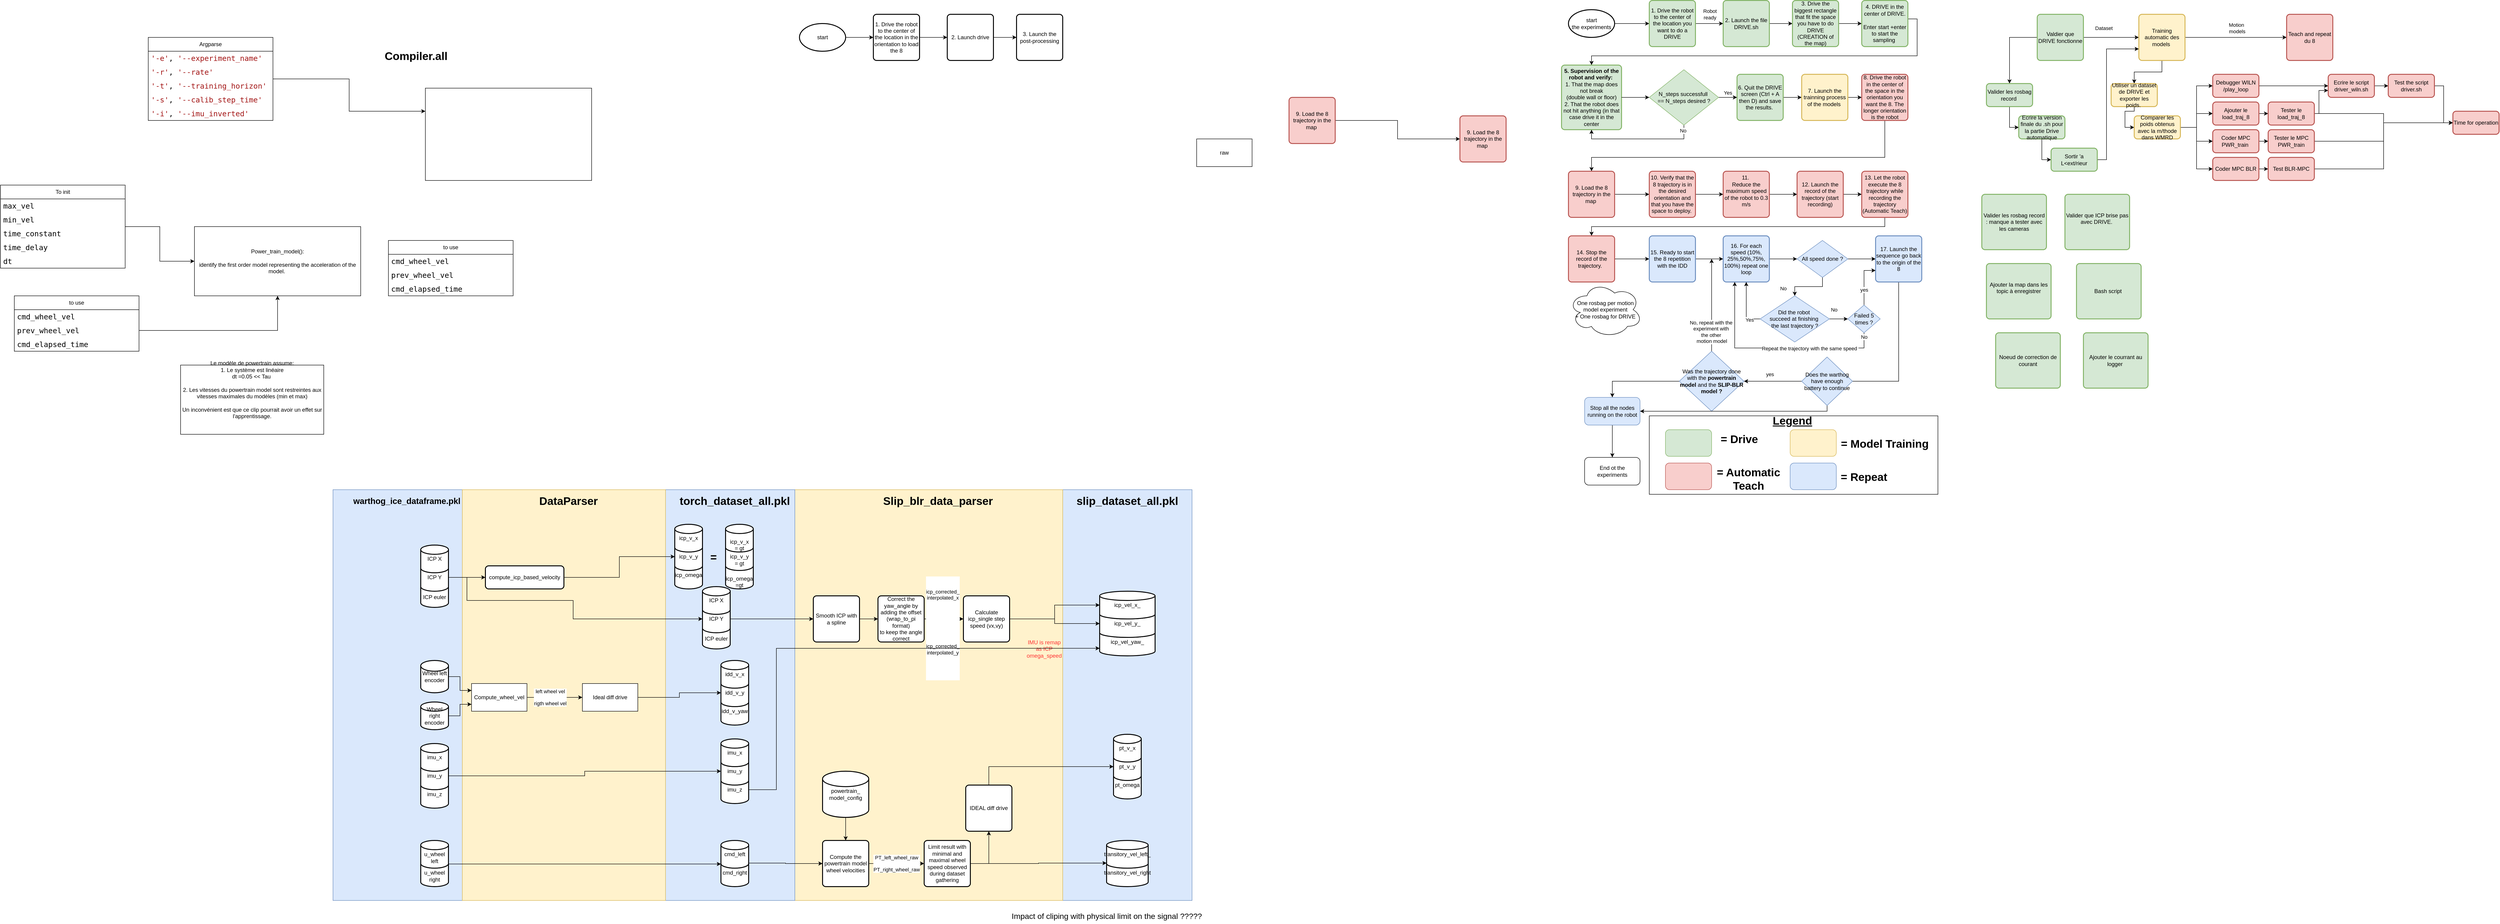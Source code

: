 <mxfile version="24.6.4" type="github">
  <diagram name="Page-1" id="3MiRiedM9orWzfm-fdRs">
    <mxGraphModel dx="2216" dy="1963" grid="1" gridSize="10" guides="1" tooltips="1" connect="1" arrows="1" fold="1" page="1" pageScale="1" pageWidth="850" pageHeight="1100" math="1" shadow="0">
      <root>
        <mxCell id="0" />
        <mxCell id="1" parent="0" />
        <mxCell id="1N3itmzZPWo3uZQeZryr-98" value="" style="group" parent="1" vertex="1" connectable="0">
          <mxGeometry x="100" y="90" width="90" height="770" as="geometry" />
        </mxCell>
        <mxCell id="EkVOCC_H8Kn-4DCEepZw-1" value="" style="rounded=0;whiteSpace=wrap;html=1;fillColor=#dae8fc;strokeColor=#6c8ebf;connectable=0;" parent="1N3itmzZPWo3uZQeZryr-98" vertex="1">
          <mxGeometry x="-190" y="-120" width="280" height="890" as="geometry" />
        </mxCell>
        <mxCell id="1N3itmzZPWo3uZQeZryr-8" value="&lt;br&gt;ICP euler" style="strokeWidth=2;html=1;shape=mxgraph.flowchart.database;whiteSpace=wrap;" parent="1N3itmzZPWo3uZQeZryr-98" vertex="1">
          <mxGeometry y="75" width="60" height="60" as="geometry" />
        </mxCell>
        <mxCell id="1N3itmzZPWo3uZQeZryr-5" value="ICP Y" style="strokeWidth=2;html=1;shape=mxgraph.flowchart.database;whiteSpace=wrap;" parent="1N3itmzZPWo3uZQeZryr-98" vertex="1">
          <mxGeometry y="40" width="60" height="60" as="geometry" />
        </mxCell>
        <mxCell id="1N3itmzZPWo3uZQeZryr-6" value="ICP X" style="strokeWidth=2;html=1;shape=mxgraph.flowchart.database;whiteSpace=wrap;" parent="1N3itmzZPWo3uZQeZryr-98" vertex="1">
          <mxGeometry width="60" height="60" as="geometry" />
        </mxCell>
        <mxCell id="1N3itmzZPWo3uZQeZryr-55" value="&lt;h2&gt;warthog_ice_dataframe.pkl&lt;/h2&gt;" style="text;html=1;align=center;verticalAlign=middle;whiteSpace=wrap;rounded=0;" parent="1N3itmzZPWo3uZQeZryr-98" vertex="1">
          <mxGeometry x="-60" y="-110" width="60" height="30" as="geometry" />
        </mxCell>
        <mxCell id="1N3itmzZPWo3uZQeZryr-128" value="" style="rounded=0;whiteSpace=wrap;html=1;fillColor=#dae8fc;strokeColor=#6c8ebf;connectable=0;" parent="1" vertex="1">
          <mxGeometry x="1490" y="-30" width="280" height="890" as="geometry" />
        </mxCell>
        <mxCell id="1N3itmzZPWo3uZQeZryr-124" value="" style="rounded=0;whiteSpace=wrap;html=1;fillColor=#fff2cc;strokeColor=#d6b656;connectable=0;" parent="1" vertex="1">
          <mxGeometry x="910" y="-30" width="580" height="890" as="geometry" />
        </mxCell>
        <mxCell id="1N3itmzZPWo3uZQeZryr-46" value="" style="rounded=0;whiteSpace=wrap;html=1;fillColor=#dae8fc;strokeColor=#6c8ebf;connectable=0;" parent="1" vertex="1">
          <mxGeometry x="630" y="-30" width="280" height="890" as="geometry" />
        </mxCell>
        <mxCell id="1N3itmzZPWo3uZQeZryr-44" value="" style="rounded=0;whiteSpace=wrap;html=1;fillColor=#fff2cc;strokeColor=#d6b656;connectable=0;" parent="1" vertex="1">
          <mxGeometry x="190" y="-30" width="440" height="890" as="geometry" />
        </mxCell>
        <mxCell id="1N3itmzZPWo3uZQeZryr-26" style="edgeStyle=orthogonalEdgeStyle;rounded=0;orthogonalLoop=1;jettySize=auto;html=1;" parent="1" source="1N3itmzZPWo3uZQeZryr-5" target="1N3itmzZPWo3uZQeZryr-25" edge="1">
          <mxGeometry relative="1" as="geometry" />
        </mxCell>
        <mxCell id="1N3itmzZPWo3uZQeZryr-20" style="edgeStyle=orthogonalEdgeStyle;rounded=0;orthogonalLoop=1;jettySize=auto;html=1;entryX=0;entryY=0.25;entryDx=0;entryDy=0;" parent="1" source="1N3itmzZPWo3uZQeZryr-9" target="1N3itmzZPWo3uZQeZryr-19" edge="1">
          <mxGeometry relative="1" as="geometry" />
        </mxCell>
        <mxCell id="1N3itmzZPWo3uZQeZryr-9" value="Wheel left encoder" style="strokeWidth=2;html=1;shape=mxgraph.flowchart.database;whiteSpace=wrap;" parent="1" vertex="1">
          <mxGeometry x="100" y="340" width="60" height="70" as="geometry" />
        </mxCell>
        <mxCell id="1N3itmzZPWo3uZQeZryr-21" style="edgeStyle=orthogonalEdgeStyle;rounded=0;orthogonalLoop=1;jettySize=auto;html=1;entryX=0;entryY=0.75;entryDx=0;entryDy=0;" parent="1" source="1N3itmzZPWo3uZQeZryr-10" target="1N3itmzZPWo3uZQeZryr-19" edge="1">
          <mxGeometry relative="1" as="geometry" />
        </mxCell>
        <mxCell id="1N3itmzZPWo3uZQeZryr-10" value="Wheel right encoder" style="strokeWidth=2;html=1;shape=mxgraph.flowchart.database;whiteSpace=wrap;" parent="1" vertex="1">
          <mxGeometry x="100" y="430" width="60" height="60" as="geometry" />
        </mxCell>
        <mxCell id="1N3itmzZPWo3uZQeZryr-11" value="Ideal diff drive" style="rounded=0;whiteSpace=wrap;html=1;" parent="1" vertex="1">
          <mxGeometry x="450" y="390" width="120" height="60" as="geometry" />
        </mxCell>
        <mxCell id="1N3itmzZPWo3uZQeZryr-17" value="" style="group" parent="1" vertex="1" connectable="0">
          <mxGeometry x="750" y="340" width="60" height="140" as="geometry" />
        </mxCell>
        <mxCell id="1N3itmzZPWo3uZQeZryr-16" value="idd_v_yaw" style="strokeWidth=2;html=1;shape=mxgraph.flowchart.database;whiteSpace=wrap;" parent="1N3itmzZPWo3uZQeZryr-17" vertex="1">
          <mxGeometry y="80" width="60" height="60" as="geometry" />
        </mxCell>
        <mxCell id="1N3itmzZPWo3uZQeZryr-14" value="idd_v_y" style="strokeWidth=2;html=1;shape=mxgraph.flowchart.database;whiteSpace=wrap;" parent="1N3itmzZPWo3uZQeZryr-17" vertex="1">
          <mxGeometry y="40" width="60" height="60" as="geometry" />
        </mxCell>
        <mxCell id="1N3itmzZPWo3uZQeZryr-15" value="idd_v_x" style="strokeWidth=2;html=1;shape=mxgraph.flowchart.database;whiteSpace=wrap;" parent="1N3itmzZPWo3uZQeZryr-17" vertex="1">
          <mxGeometry width="60" height="60" as="geometry" />
        </mxCell>
        <mxCell id="1N3itmzZPWo3uZQeZryr-18" style="edgeStyle=orthogonalEdgeStyle;rounded=0;orthogonalLoop=1;jettySize=auto;html=1;entryX=0;entryY=0.5;entryDx=0;entryDy=0;entryPerimeter=0;" parent="1" source="1N3itmzZPWo3uZQeZryr-11" target="1N3itmzZPWo3uZQeZryr-14" edge="1">
          <mxGeometry relative="1" as="geometry" />
        </mxCell>
        <mxCell id="1N3itmzZPWo3uZQeZryr-22" style="edgeStyle=orthogonalEdgeStyle;rounded=0;orthogonalLoop=1;jettySize=auto;html=1;" parent="1" source="1N3itmzZPWo3uZQeZryr-19" target="1N3itmzZPWo3uZQeZryr-11" edge="1">
          <mxGeometry relative="1" as="geometry" />
        </mxCell>
        <mxCell id="1N3itmzZPWo3uZQeZryr-23" value="left wheel vel&lt;br&gt;&lt;br&gt;rigth wheel vel" style="edgeLabel;html=1;align=center;verticalAlign=middle;resizable=0;points=[];" parent="1N3itmzZPWo3uZQeZryr-22" vertex="1" connectable="0">
          <mxGeometry x="-0.397" y="1" relative="1" as="geometry">
            <mxPoint x="14" y="1" as="offset" />
          </mxGeometry>
        </mxCell>
        <mxCell id="1N3itmzZPWo3uZQeZryr-19" value="Compute_wheel_vel" style="rounded=0;whiteSpace=wrap;html=1;" parent="1" vertex="1">
          <mxGeometry x="210" y="390" width="120" height="60" as="geometry" />
        </mxCell>
        <mxCell id="1N3itmzZPWo3uZQeZryr-25" value="compute_icp_based_velocity" style="rounded=1;whiteSpace=wrap;html=1;absoluteArcSize=1;arcSize=14;strokeWidth=2;" parent="1" vertex="1">
          <mxGeometry x="240" y="135" width="170" height="50" as="geometry" />
        </mxCell>
        <mxCell id="1N3itmzZPWo3uZQeZryr-29" value="" style="group" parent="1" vertex="1" connectable="0">
          <mxGeometry x="650" y="45" width="60" height="140" as="geometry" />
        </mxCell>
        <mxCell id="1N3itmzZPWo3uZQeZryr-30" value="icp_omega" style="strokeWidth=2;html=1;shape=mxgraph.flowchart.database;whiteSpace=wrap;" parent="1N3itmzZPWo3uZQeZryr-29" vertex="1">
          <mxGeometry y="80" width="60" height="60" as="geometry" />
        </mxCell>
        <mxCell id="1N3itmzZPWo3uZQeZryr-31" value="icp_v_y" style="strokeWidth=2;html=1;shape=mxgraph.flowchart.database;whiteSpace=wrap;" parent="1N3itmzZPWo3uZQeZryr-29" vertex="1">
          <mxGeometry y="40" width="60" height="60" as="geometry" />
        </mxCell>
        <mxCell id="1N3itmzZPWo3uZQeZryr-32" value="icp_v_x" style="strokeWidth=2;html=1;shape=mxgraph.flowchart.database;whiteSpace=wrap;" parent="1N3itmzZPWo3uZQeZryr-29" vertex="1">
          <mxGeometry width="60" height="60" as="geometry" />
        </mxCell>
        <mxCell id="1N3itmzZPWo3uZQeZryr-33" style="edgeStyle=orthogonalEdgeStyle;rounded=0;orthogonalLoop=1;jettySize=auto;html=1;entryX=0;entryY=0.5;entryDx=0;entryDy=0;entryPerimeter=0;" parent="1" source="1N3itmzZPWo3uZQeZryr-25" target="1N3itmzZPWo3uZQeZryr-31" edge="1">
          <mxGeometry relative="1" as="geometry" />
        </mxCell>
        <mxCell id="1N3itmzZPWo3uZQeZryr-35" value="" style="group" parent="1" vertex="1" connectable="0">
          <mxGeometry x="100" y="520" width="60" height="140" as="geometry" />
        </mxCell>
        <mxCell id="1N3itmzZPWo3uZQeZryr-36" value="imu_z" style="strokeWidth=2;html=1;shape=mxgraph.flowchart.database;whiteSpace=wrap;" parent="1N3itmzZPWo3uZQeZryr-35" vertex="1">
          <mxGeometry y="80" width="60" height="60" as="geometry" />
        </mxCell>
        <mxCell id="1N3itmzZPWo3uZQeZryr-37" value="imu_y" style="strokeWidth=2;html=1;shape=mxgraph.flowchart.database;whiteSpace=wrap;" parent="1N3itmzZPWo3uZQeZryr-35" vertex="1">
          <mxGeometry y="40" width="60" height="60" as="geometry" />
        </mxCell>
        <mxCell id="1N3itmzZPWo3uZQeZryr-38" value="imu_x" style="strokeWidth=2;html=1;shape=mxgraph.flowchart.database;whiteSpace=wrap;" parent="1N3itmzZPWo3uZQeZryr-35" vertex="1">
          <mxGeometry width="60" height="60" as="geometry" />
        </mxCell>
        <mxCell id="1N3itmzZPWo3uZQeZryr-39" value="" style="group" parent="1" vertex="1" connectable="0">
          <mxGeometry x="750" y="510" width="60" height="140" as="geometry" />
        </mxCell>
        <mxCell id="1N3itmzZPWo3uZQeZryr-40" value="imu_z" style="strokeWidth=2;html=1;shape=mxgraph.flowchart.database;whiteSpace=wrap;" parent="1N3itmzZPWo3uZQeZryr-39" vertex="1">
          <mxGeometry y="80" width="60" height="60" as="geometry" />
        </mxCell>
        <mxCell id="1N3itmzZPWo3uZQeZryr-41" value="imu_y" style="strokeWidth=2;html=1;shape=mxgraph.flowchart.database;whiteSpace=wrap;" parent="1N3itmzZPWo3uZQeZryr-39" vertex="1">
          <mxGeometry y="40" width="60" height="60" as="geometry" />
        </mxCell>
        <mxCell id="1N3itmzZPWo3uZQeZryr-42" value="imu_x" style="strokeWidth=2;html=1;shape=mxgraph.flowchart.database;whiteSpace=wrap;" parent="1N3itmzZPWo3uZQeZryr-39" vertex="1">
          <mxGeometry width="60" height="60" as="geometry" />
        </mxCell>
        <mxCell id="1N3itmzZPWo3uZQeZryr-43" style="edgeStyle=orthogonalEdgeStyle;rounded=0;orthogonalLoop=1;jettySize=auto;html=1;entryX=0;entryY=0.5;entryDx=0;entryDy=0;entryPerimeter=0;" parent="1" source="1N3itmzZPWo3uZQeZryr-37" target="1N3itmzZPWo3uZQeZryr-41" edge="1">
          <mxGeometry relative="1" as="geometry" />
        </mxCell>
        <mxCell id="1N3itmzZPWo3uZQeZryr-45" value="&lt;h1&gt;DataParser&lt;/h1&gt;" style="text;html=1;align=center;verticalAlign=middle;whiteSpace=wrap;rounded=0;" parent="1" vertex="1">
          <mxGeometry x="390" y="-20" width="60" height="30" as="geometry" />
        </mxCell>
        <mxCell id="1N3itmzZPWo3uZQeZryr-47" value="" style="group" parent="1" vertex="1" connectable="0">
          <mxGeometry x="760" y="45" width="60" height="140" as="geometry" />
        </mxCell>
        <mxCell id="1N3itmzZPWo3uZQeZryr-48" value="&lt;div&gt;&lt;br&gt;&lt;/div&gt;&lt;div&gt;&lt;br&gt;&lt;/div&gt;&lt;div&gt;icp_omega&lt;/div&gt;&lt;div&gt;=gt&lt;/div&gt;" style="strokeWidth=2;html=1;shape=mxgraph.flowchart.database;whiteSpace=wrap;" parent="1N3itmzZPWo3uZQeZryr-47" vertex="1">
          <mxGeometry y="80" width="60" height="60" as="geometry" />
        </mxCell>
        <mxCell id="1N3itmzZPWo3uZQeZryr-49" value="&lt;div&gt;&lt;br&gt;&lt;/div&gt;&lt;div&gt;icp_v_y&lt;/div&gt;&lt;div&gt;= gt&lt;br&gt;&lt;/div&gt;" style="strokeWidth=2;html=1;shape=mxgraph.flowchart.database;whiteSpace=wrap;" parent="1N3itmzZPWo3uZQeZryr-47" vertex="1">
          <mxGeometry y="40" width="60" height="60" as="geometry" />
        </mxCell>
        <mxCell id="1N3itmzZPWo3uZQeZryr-50" value="&lt;div&gt;&lt;br&gt;&lt;/div&gt;&lt;div&gt;&lt;br&gt;&lt;/div&gt;&lt;div&gt;icp_v_x&lt;/div&gt;&lt;div&gt;= gt&lt;br&gt;&lt;/div&gt;" style="strokeWidth=2;html=1;shape=mxgraph.flowchart.database;whiteSpace=wrap;" parent="1N3itmzZPWo3uZQeZryr-47" vertex="1">
          <mxGeometry width="60" height="60" as="geometry" />
        </mxCell>
        <mxCell id="1N3itmzZPWo3uZQeZryr-99" style="edgeStyle=orthogonalEdgeStyle;rounded=0;orthogonalLoop=1;jettySize=auto;html=1;exitX=0.5;exitY=1;exitDx=0;exitDy=0;exitPerimeter=0;" parent="1N3itmzZPWo3uZQeZryr-47" source="1N3itmzZPWo3uZQeZryr-50" target="1N3itmzZPWo3uZQeZryr-50" edge="1">
          <mxGeometry relative="1" as="geometry" />
        </mxCell>
        <mxCell id="1N3itmzZPWo3uZQeZryr-52" value="&lt;h1&gt;=&lt;/h1&gt;" style="text;html=1;align=center;verticalAlign=middle;whiteSpace=wrap;rounded=0;" parent="1" vertex="1">
          <mxGeometry x="704" y="102" width="60" height="30" as="geometry" />
        </mxCell>
        <mxCell id="1N3itmzZPWo3uZQeZryr-53" value="&lt;h1&gt;torch_dataset_all.pkl&lt;/h1&gt;" style="text;html=1;align=center;verticalAlign=middle;whiteSpace=wrap;rounded=0;" parent="1" vertex="1">
          <mxGeometry x="750" y="-20" width="60" height="30" as="geometry" />
        </mxCell>
        <mxCell id="1N3itmzZPWo3uZQeZryr-56" value="" style="group" parent="1" vertex="1" connectable="0">
          <mxGeometry x="100" y="730" width="60" height="140" as="geometry" />
        </mxCell>
        <mxCell id="1N3itmzZPWo3uZQeZryr-58" value="&lt;div&gt;&lt;br&gt;&lt;/div&gt;&lt;div&gt;u_wheel&lt;/div&gt;right" style="strokeWidth=2;html=1;shape=mxgraph.flowchart.database;whiteSpace=wrap;" parent="1N3itmzZPWo3uZQeZryr-56" vertex="1">
          <mxGeometry y="40" width="60" height="60" as="geometry" />
        </mxCell>
        <mxCell id="1N3itmzZPWo3uZQeZryr-59" value="&lt;div&gt;&lt;br&gt;&lt;/div&gt;&lt;div&gt;u_wheel&lt;/div&gt;left" style="strokeWidth=2;html=1;shape=mxgraph.flowchart.database;whiteSpace=wrap;" parent="1N3itmzZPWo3uZQeZryr-56" vertex="1">
          <mxGeometry width="60" height="60" as="geometry" />
        </mxCell>
        <mxCell id="1N3itmzZPWo3uZQeZryr-62" value="" style="group" parent="1" vertex="1" connectable="0">
          <mxGeometry x="750" y="730" width="60" height="140" as="geometry" />
        </mxCell>
        <mxCell id="1N3itmzZPWo3uZQeZryr-67" value="" style="group" parent="1N3itmzZPWo3uZQeZryr-62" vertex="1" connectable="0">
          <mxGeometry width="60" height="100" as="geometry" />
        </mxCell>
        <mxCell id="1N3itmzZPWo3uZQeZryr-63" value="cmd_right" style="strokeWidth=2;html=1;shape=mxgraph.flowchart.database;whiteSpace=wrap;" parent="1N3itmzZPWo3uZQeZryr-67" vertex="1">
          <mxGeometry y="40" width="60" height="60" as="geometry" />
        </mxCell>
        <mxCell id="1N3itmzZPWo3uZQeZryr-65" value="cmd_left" style="strokeWidth=2;html=1;shape=mxgraph.flowchart.database;whiteSpace=wrap;" parent="1N3itmzZPWo3uZQeZryr-67" vertex="1">
          <mxGeometry width="60" height="60" as="geometry" />
        </mxCell>
        <mxCell id="1N3itmzZPWo3uZQeZryr-61" style="edgeStyle=orthogonalEdgeStyle;rounded=0;orthogonalLoop=1;jettySize=auto;html=1;entryX=0;entryY=0.85;entryDx=0;entryDy=0;entryPerimeter=0;exitX=1;exitY=0.85;exitDx=0;exitDy=0;exitPerimeter=0;" parent="1" source="1N3itmzZPWo3uZQeZryr-59" target="1N3itmzZPWo3uZQeZryr-65" edge="1">
          <mxGeometry relative="1" as="geometry">
            <mxPoint x="740" y="780" as="targetPoint" />
          </mxGeometry>
        </mxCell>
        <mxCell id="1N3itmzZPWo3uZQeZryr-72" style="edgeStyle=orthogonalEdgeStyle;rounded=0;orthogonalLoop=1;jettySize=auto;html=1;entryX=0;entryY=0.5;entryDx=0;entryDy=0;" parent="1" source="1N3itmzZPWo3uZQeZryr-66" target="1N3itmzZPWo3uZQeZryr-71" edge="1">
          <mxGeometry relative="1" as="geometry" />
        </mxCell>
        <mxCell id="1N3itmzZPWo3uZQeZryr-73" value="PT_left_wheel_raw&lt;br&gt;&lt;br&gt;PT_right_wheel_raw" style="edgeLabel;html=1;align=center;verticalAlign=middle;resizable=0;points=[];" parent="1N3itmzZPWo3uZQeZryr-72" vertex="1" connectable="0">
          <mxGeometry x="-0.648" y="1" relative="1" as="geometry">
            <mxPoint x="39" y="1" as="offset" />
          </mxGeometry>
        </mxCell>
        <mxCell id="1N3itmzZPWo3uZQeZryr-66" value="Compute the powertrain model wheel velocities" style="rounded=1;whiteSpace=wrap;html=1;absoluteArcSize=1;arcSize=14;strokeWidth=2;" parent="1" vertex="1">
          <mxGeometry x="970" y="730" width="100" height="100" as="geometry" />
        </mxCell>
        <mxCell id="1N3itmzZPWo3uZQeZryr-68" style="edgeStyle=orthogonalEdgeStyle;rounded=0;orthogonalLoop=1;jettySize=auto;html=1;exitX=1;exitY=0.15;exitDx=0;exitDy=0;exitPerimeter=0;" parent="1" source="1N3itmzZPWo3uZQeZryr-63" target="1N3itmzZPWo3uZQeZryr-66" edge="1">
          <mxGeometry relative="1" as="geometry" />
        </mxCell>
        <mxCell id="1N3itmzZPWo3uZQeZryr-70" style="edgeStyle=orthogonalEdgeStyle;rounded=0;orthogonalLoop=1;jettySize=auto;html=1;entryX=0.5;entryY=0;entryDx=0;entryDy=0;" parent="1" source="1N3itmzZPWo3uZQeZryr-69" target="1N3itmzZPWo3uZQeZryr-66" edge="1">
          <mxGeometry relative="1" as="geometry" />
        </mxCell>
        <mxCell id="1N3itmzZPWo3uZQeZryr-69" value="powertrain_&lt;br&gt;model_config" style="strokeWidth=2;html=1;shape=mxgraph.flowchart.database;whiteSpace=wrap;" parent="1" vertex="1">
          <mxGeometry x="970" y="580" width="100" height="100" as="geometry" />
        </mxCell>
        <mxCell id="1N3itmzZPWo3uZQeZryr-84" style="edgeStyle=orthogonalEdgeStyle;rounded=0;orthogonalLoop=1;jettySize=auto;html=1;entryX=0.5;entryY=1;entryDx=0;entryDy=0;exitX=1;exitY=0.5;exitDx=0;exitDy=0;" parent="1" source="1N3itmzZPWo3uZQeZryr-71" target="1N3itmzZPWo3uZQeZryr-83" edge="1">
          <mxGeometry relative="1" as="geometry" />
        </mxCell>
        <mxCell id="1N3itmzZPWo3uZQeZryr-71" value="Limit result with minimal and maximal wheel speed observed during dataset gathering" style="rounded=1;whiteSpace=wrap;html=1;absoluteArcSize=1;arcSize=14;strokeWidth=2;" parent="1" vertex="1">
          <mxGeometry x="1190" y="730" width="100" height="100" as="geometry" />
        </mxCell>
        <mxCell id="1N3itmzZPWo3uZQeZryr-74" value="" style="group" parent="1" vertex="1" connectable="0">
          <mxGeometry x="1570" y="730" width="90" height="140" as="geometry" />
        </mxCell>
        <mxCell id="1N3itmzZPWo3uZQeZryr-75" value="" style="group" parent="1N3itmzZPWo3uZQeZryr-74" vertex="1" connectable="0">
          <mxGeometry width="90" height="100" as="geometry" />
        </mxCell>
        <mxCell id="1N3itmzZPWo3uZQeZryr-80" value="" style="group" parent="1N3itmzZPWo3uZQeZryr-75" vertex="1" connectable="0">
          <mxGeometry x="15" width="90" height="100" as="geometry" />
        </mxCell>
        <mxCell id="1N3itmzZPWo3uZQeZryr-76" value="transitory_vel_right" style="strokeWidth=2;html=1;shape=mxgraph.flowchart.database;whiteSpace=wrap;" parent="1N3itmzZPWo3uZQeZryr-80" vertex="1">
          <mxGeometry y="40" width="90" height="60" as="geometry" />
        </mxCell>
        <mxCell id="1N3itmzZPWo3uZQeZryr-77" value="transitory_vel_left_" style="strokeWidth=2;html=1;shape=mxgraph.flowchart.database;whiteSpace=wrap;" parent="1N3itmzZPWo3uZQeZryr-80" vertex="1">
          <mxGeometry width="90" height="60" as="geometry" />
        </mxCell>
        <mxCell id="1N3itmzZPWo3uZQeZryr-79" style="edgeStyle=orthogonalEdgeStyle;rounded=0;orthogonalLoop=1;jettySize=auto;html=1;exitX=0.5;exitY=1;exitDx=0;exitDy=0;exitPerimeter=0;" parent="1N3itmzZPWo3uZQeZryr-80" source="1N3itmzZPWo3uZQeZryr-77" target="1N3itmzZPWo3uZQeZryr-77" edge="1">
          <mxGeometry relative="1" as="geometry" />
        </mxCell>
        <mxCell id="1N3itmzZPWo3uZQeZryr-82" style="edgeStyle=orthogonalEdgeStyle;rounded=0;orthogonalLoop=1;jettySize=auto;html=1;entryX=0;entryY=0.15;entryDx=0;entryDy=0;entryPerimeter=0;" parent="1" source="1N3itmzZPWo3uZQeZryr-71" target="1N3itmzZPWo3uZQeZryr-76" edge="1">
          <mxGeometry relative="1" as="geometry" />
        </mxCell>
        <mxCell id="1N3itmzZPWo3uZQeZryr-83" value="IDEAL diff drive" style="rounded=1;whiteSpace=wrap;html=1;absoluteArcSize=1;arcSize=14;strokeWidth=2;" parent="1" vertex="1">
          <mxGeometry x="1280" y="610" width="100" height="100" as="geometry" />
        </mxCell>
        <mxCell id="1N3itmzZPWo3uZQeZryr-92" value="" style="group" parent="1" vertex="1" connectable="0">
          <mxGeometry x="1600" y="500" width="60" height="140" as="geometry" />
        </mxCell>
        <mxCell id="1N3itmzZPWo3uZQeZryr-93" value="pt_omega" style="strokeWidth=2;html=1;shape=mxgraph.flowchart.database;whiteSpace=wrap;" parent="1N3itmzZPWo3uZQeZryr-92" vertex="1">
          <mxGeometry y="80" width="60" height="60" as="geometry" />
        </mxCell>
        <mxCell id="1N3itmzZPWo3uZQeZryr-94" value="pt_v_y" style="strokeWidth=2;html=1;shape=mxgraph.flowchart.database;whiteSpace=wrap;" parent="1N3itmzZPWo3uZQeZryr-92" vertex="1">
          <mxGeometry y="40" width="60" height="60" as="geometry" />
        </mxCell>
        <mxCell id="1N3itmzZPWo3uZQeZryr-95" value="pt_v_x" style="strokeWidth=2;html=1;shape=mxgraph.flowchart.database;whiteSpace=wrap;" parent="1N3itmzZPWo3uZQeZryr-92" vertex="1">
          <mxGeometry width="60" height="60" as="geometry" />
        </mxCell>
        <mxCell id="1N3itmzZPWo3uZQeZryr-96" style="edgeStyle=orthogonalEdgeStyle;rounded=0;orthogonalLoop=1;jettySize=auto;html=1;entryX=0;entryY=0.5;entryDx=0;entryDy=0;entryPerimeter=0;exitX=0.5;exitY=0;exitDx=0;exitDy=0;" parent="1" source="1N3itmzZPWo3uZQeZryr-83" target="1N3itmzZPWo3uZQeZryr-94" edge="1">
          <mxGeometry relative="1" as="geometry">
            <mxPoint x="1330.04" y="590" as="sourcePoint" />
            <Array as="points">
              <mxPoint x="1330" y="570" />
            </Array>
          </mxGeometry>
        </mxCell>
        <mxCell id="1N3itmzZPWo3uZQeZryr-97" value="Impact of cliping with physical limit on the signal ?????" style="text;html=1;align=center;verticalAlign=middle;resizable=0;points=[];autosize=1;strokeColor=none;fillColor=none;fontSize=17;" parent="1" vertex="1">
          <mxGeometry x="1370" y="880" width="430" height="30" as="geometry" />
        </mxCell>
        <mxCell id="1N3itmzZPWo3uZQeZryr-101" value="" style="group" parent="1" vertex="1" connectable="0">
          <mxGeometry x="710" y="180" width="60" height="135" as="geometry" />
        </mxCell>
        <mxCell id="1N3itmzZPWo3uZQeZryr-102" value="&lt;br&gt;ICP euler" style="strokeWidth=2;html=1;shape=mxgraph.flowchart.database;whiteSpace=wrap;" parent="1N3itmzZPWo3uZQeZryr-101" vertex="1">
          <mxGeometry y="75" width="60" height="60" as="geometry" />
        </mxCell>
        <mxCell id="1N3itmzZPWo3uZQeZryr-104" value="ICP Y" style="strokeWidth=2;html=1;shape=mxgraph.flowchart.database;whiteSpace=wrap;" parent="1N3itmzZPWo3uZQeZryr-101" vertex="1">
          <mxGeometry y="40" width="60" height="60" as="geometry" />
        </mxCell>
        <mxCell id="1N3itmzZPWo3uZQeZryr-105" value="ICP X" style="strokeWidth=2;html=1;shape=mxgraph.flowchart.database;whiteSpace=wrap;" parent="1N3itmzZPWo3uZQeZryr-101" vertex="1">
          <mxGeometry width="60" height="60" as="geometry" />
        </mxCell>
        <mxCell id="1N3itmzZPWo3uZQeZryr-100" style="edgeStyle=orthogonalEdgeStyle;rounded=0;orthogonalLoop=1;jettySize=auto;html=1;exitX=1;exitY=0.5;exitDx=0;exitDy=0;exitPerimeter=0;entryX=0;entryY=0.5;entryDx=0;entryDy=0;entryPerimeter=0;" parent="1" source="1N3itmzZPWo3uZQeZryr-5" target="1N3itmzZPWo3uZQeZryr-104" edge="1">
          <mxGeometry relative="1" as="geometry">
            <mxPoint x="680" y="210" as="targetPoint" />
            <Array as="points">
              <mxPoint x="200" y="160" />
              <mxPoint x="200" y="210" />
              <mxPoint x="430" y="210" />
              <mxPoint x="430" y="250" />
            </Array>
          </mxGeometry>
        </mxCell>
        <mxCell id="1N3itmzZPWo3uZQeZryr-109" style="edgeStyle=orthogonalEdgeStyle;rounded=0;orthogonalLoop=1;jettySize=auto;html=1;entryX=0;entryY=0.5;entryDx=0;entryDy=0;" parent="1" source="1N3itmzZPWo3uZQeZryr-106" target="1N3itmzZPWo3uZQeZryr-108" edge="1">
          <mxGeometry relative="1" as="geometry" />
        </mxCell>
        <mxCell id="1N3itmzZPWo3uZQeZryr-106" value="Smooth ICP with a spline " style="rounded=1;whiteSpace=wrap;html=1;absoluteArcSize=1;arcSize=14;strokeWidth=2;" parent="1" vertex="1">
          <mxGeometry x="950" y="200" width="100" height="100" as="geometry" />
        </mxCell>
        <mxCell id="1N3itmzZPWo3uZQeZryr-107" style="edgeStyle=orthogonalEdgeStyle;rounded=0;orthogonalLoop=1;jettySize=auto;html=1;" parent="1" source="1N3itmzZPWo3uZQeZryr-104" target="1N3itmzZPWo3uZQeZryr-106" edge="1">
          <mxGeometry relative="1" as="geometry" />
        </mxCell>
        <mxCell id="1N3itmzZPWo3uZQeZryr-118" value="&lt;div&gt;&lt;br&gt;&lt;/div&gt;&lt;div&gt;&lt;br&gt;&lt;/div&gt;&lt;div&gt;icp_corrected_&lt;/div&gt;&lt;div&gt;interpolated_x&lt;/div&gt;&lt;div&gt;&lt;br&gt;&lt;br&gt;&lt;/div&gt;&lt;br&gt;&lt;br&gt;&lt;div&gt;&lt;br&gt;&lt;/div&gt;&lt;div&gt;&lt;br&gt;&lt;/div&gt;&lt;div&gt;&lt;br&gt;&lt;/div&gt;&lt;div&gt;icp_corrected_&lt;/div&gt;&lt;div&gt;interpolated_y&lt;/div&gt;&lt;div&gt;&lt;br&gt;&lt;br&gt;&lt;br&gt;&lt;br&gt;&lt;/div&gt;" style="edgeStyle=orthogonalEdgeStyle;rounded=0;orthogonalLoop=1;jettySize=auto;html=1;" parent="1" source="1N3itmzZPWo3uZQeZryr-108" target="1N3itmzZPWo3uZQeZryr-117" edge="1">
          <mxGeometry x="-0.059" y="-20" relative="1" as="geometry">
            <mxPoint as="offset" />
          </mxGeometry>
        </mxCell>
        <mxCell id="1N3itmzZPWo3uZQeZryr-108" value="&lt;div&gt;Correct the yaw_angle by adding the offset (wrap_to_pi format)&lt;/div&gt;&lt;div&gt;to keep the angle correct&lt;br&gt; &lt;/div&gt;" style="rounded=1;whiteSpace=wrap;html=1;absoluteArcSize=1;arcSize=14;strokeWidth=2;" parent="1" vertex="1">
          <mxGeometry x="1090" y="200" width="100" height="100" as="geometry" />
        </mxCell>
        <mxCell id="1N3itmzZPWo3uZQeZryr-110" value="" style="group" parent="1" vertex="1" connectable="0">
          <mxGeometry x="1570" y="190" width="120" height="140" as="geometry" />
        </mxCell>
        <mxCell id="1N3itmzZPWo3uZQeZryr-111" value="icp_vel_yaw_" style="strokeWidth=2;html=1;shape=mxgraph.flowchart.database;whiteSpace=wrap;" parent="1N3itmzZPWo3uZQeZryr-110" vertex="1">
          <mxGeometry y="80" width="120" height="60" as="geometry" />
        </mxCell>
        <mxCell id="1N3itmzZPWo3uZQeZryr-112" value="icp_vel_y_" style="strokeWidth=2;html=1;shape=mxgraph.flowchart.database;whiteSpace=wrap;" parent="1N3itmzZPWo3uZQeZryr-110" vertex="1">
          <mxGeometry y="40" width="120" height="60" as="geometry" />
        </mxCell>
        <mxCell id="1N3itmzZPWo3uZQeZryr-113" value="icp_vel_x_" style="strokeWidth=2;html=1;shape=mxgraph.flowchart.database;whiteSpace=wrap;" parent="1N3itmzZPWo3uZQeZryr-110" vertex="1">
          <mxGeometry width="120" height="60" as="geometry" />
        </mxCell>
        <mxCell id="1N3itmzZPWo3uZQeZryr-114" style="edgeStyle=orthogonalEdgeStyle;rounded=0;orthogonalLoop=1;jettySize=auto;html=1;exitX=0.5;exitY=1;exitDx=0;exitDy=0;exitPerimeter=0;" parent="1N3itmzZPWo3uZQeZryr-110" source="1N3itmzZPWo3uZQeZryr-113" target="1N3itmzZPWo3uZQeZryr-113" edge="1">
          <mxGeometry relative="1" as="geometry" />
        </mxCell>
        <mxCell id="1N3itmzZPWo3uZQeZryr-120" style="edgeStyle=orthogonalEdgeStyle;rounded=0;orthogonalLoop=1;jettySize=auto;html=1;" parent="1" source="1N3itmzZPWo3uZQeZryr-117" target="1N3itmzZPWo3uZQeZryr-112" edge="1">
          <mxGeometry relative="1" as="geometry" />
        </mxCell>
        <mxCell id="1N3itmzZPWo3uZQeZryr-117" value="Calculate icp_single step speed (vx,vy)" style="rounded=1;whiteSpace=wrap;html=1;absoluteArcSize=1;arcSize=14;strokeWidth=2;" parent="1" vertex="1">
          <mxGeometry x="1275" y="200" width="100" height="100" as="geometry" />
        </mxCell>
        <mxCell id="1N3itmzZPWo3uZQeZryr-119" style="edgeStyle=orthogonalEdgeStyle;rounded=0;orthogonalLoop=1;jettySize=auto;html=1;entryX=0;entryY=0.5;entryDx=0;entryDy=0;entryPerimeter=0;" parent="1" source="1N3itmzZPWo3uZQeZryr-117" target="1N3itmzZPWo3uZQeZryr-113" edge="1">
          <mxGeometry relative="1" as="geometry" />
        </mxCell>
        <mxCell id="1N3itmzZPWo3uZQeZryr-122" value="IMU is remap as ICP omega_speed" style="text;html=1;align=center;verticalAlign=middle;whiteSpace=wrap;rounded=0;fontColor=#FF3333;" parent="1" vertex="1">
          <mxGeometry x="1420" y="300" width="60" height="30" as="geometry" />
        </mxCell>
        <mxCell id="1N3itmzZPWo3uZQeZryr-123" style="edgeStyle=orthogonalEdgeStyle;rounded=0;orthogonalLoop=1;jettySize=auto;html=1;entryX=0;entryY=0.728;entryDx=0;entryDy=0;entryPerimeter=0;" parent="1" source="1N3itmzZPWo3uZQeZryr-40" target="1N3itmzZPWo3uZQeZryr-111" edge="1">
          <mxGeometry relative="1" as="geometry">
            <Array as="points">
              <mxPoint x="870" y="620" />
              <mxPoint x="870" y="314" />
            </Array>
          </mxGeometry>
        </mxCell>
        <mxCell id="1N3itmzZPWo3uZQeZryr-125" value="&lt;h1&gt;Slip_blr_data_parser&lt;/h1&gt;" style="text;html=1;align=center;verticalAlign=middle;whiteSpace=wrap;rounded=0;" parent="1" vertex="1">
          <mxGeometry x="1190" y="-20" width="60" height="30" as="geometry" />
        </mxCell>
        <mxCell id="1N3itmzZPWo3uZQeZryr-129" value="&lt;h1&gt;slip_dataset_all.pkl&lt;/h1&gt;" style="text;html=1;align=center;verticalAlign=middle;whiteSpace=wrap;rounded=0;" parent="1" vertex="1">
          <mxGeometry x="1600" y="-20" width="60" height="30" as="geometry" />
        </mxCell>
        <mxCell id="vStoJOlkjI1H_8jb6yWU-1" value="&lt;h1 style=&quot;margin-top: 0px;&quot;&gt;Compiler.all&lt;/h1&gt;&lt;p&gt;&lt;br&gt;&lt;/p&gt;" style="text;html=1;whiteSpace=wrap;overflow=hidden;rounded=0;" parent="1" vertex="1">
          <mxGeometry x="20" y="-990" width="150" height="30" as="geometry" />
        </mxCell>
        <mxCell id="vStoJOlkjI1H_8jb6yWU-2" value="" style="rounded=0;whiteSpace=wrap;html=1;" parent="1" vertex="1">
          <mxGeometry x="110" y="-900" width="360" height="200" as="geometry" />
        </mxCell>
        <mxCell id="vStoJOlkjI1H_8jb6yWU-10" style="edgeStyle=orthogonalEdgeStyle;rounded=0;orthogonalLoop=1;jettySize=auto;html=1;entryX=0;entryY=0.25;entryDx=0;entryDy=0;" parent="1" source="vStoJOlkjI1H_8jb6yWU-4" target="vStoJOlkjI1H_8jb6yWU-2" edge="1">
          <mxGeometry relative="1" as="geometry" />
        </mxCell>
        <mxCell id="vStoJOlkjI1H_8jb6yWU-4" value="Argparse" style="swimlane;fontStyle=0;childLayout=stackLayout;horizontal=1;startSize=30;horizontalStack=0;resizeParent=1;resizeParentMax=0;resizeLast=0;collapsible=1;marginBottom=0;whiteSpace=wrap;html=1;" parent="1" vertex="1">
          <mxGeometry x="-490" y="-1010" width="270" height="180" as="geometry" />
        </mxCell>
        <mxCell id="vStoJOlkjI1H_8jb6yWU-5" value="&lt;div style=&quot;color: #000000;background-color: #ffffff;font-family: &#39;Droid Sans Mono&#39;, &#39;monospace&#39;, monospace;font-weight: normal;font-size: 16px;line-height: 22px;white-space: pre;&quot;&gt;&lt;div&gt;&lt;span style=&quot;color: #a31515;&quot;&gt;&#39;-e&#39;&lt;/span&gt;&lt;span style=&quot;color: #000000;&quot;&gt;, &lt;/span&gt;&lt;span style=&quot;color: #a31515;&quot;&gt;&#39;--experiment_name&#39;&lt;/span&gt;&lt;/div&gt;&lt;/div&gt;" style="text;strokeColor=none;fillColor=none;align=left;verticalAlign=middle;spacingLeft=4;spacingRight=4;overflow=hidden;points=[[0,0.5],[1,0.5]];portConstraint=eastwest;rotatable=0;whiteSpace=wrap;html=1;" parent="vStoJOlkjI1H_8jb6yWU-4" vertex="1">
          <mxGeometry y="30" width="270" height="30" as="geometry" />
        </mxCell>
        <mxCell id="vStoJOlkjI1H_8jb6yWU-6" value="&lt;div style=&quot;color: #000000;background-color: #ffffff;font-family: &#39;Droid Sans Mono&#39;, &#39;monospace&#39;, monospace;font-weight: normal;font-size: 16px;line-height: 22px;white-space: pre;&quot;&gt;&lt;div&gt;&lt;span style=&quot;color: #a31515;&quot;&gt;&#39;-r&#39;&lt;/span&gt;&lt;span style=&quot;color: #000000;&quot;&gt;, &lt;/span&gt;&lt;span style=&quot;color: #a31515;&quot;&gt;&#39;--rate&#39;&lt;/span&gt;&lt;/div&gt;&lt;/div&gt;" style="text;strokeColor=none;fillColor=none;align=left;verticalAlign=middle;spacingLeft=4;spacingRight=4;overflow=hidden;points=[[0,0.5],[1,0.5]];portConstraint=eastwest;rotatable=0;whiteSpace=wrap;html=1;" parent="vStoJOlkjI1H_8jb6yWU-4" vertex="1">
          <mxGeometry y="60" width="270" height="30" as="geometry" />
        </mxCell>
        <mxCell id="vStoJOlkjI1H_8jb6yWU-7" value="&lt;div style=&quot;color: #000000;background-color: #ffffff;font-family: &#39;Droid Sans Mono&#39;, &#39;monospace&#39;, monospace;font-weight: normal;font-size: 16px;line-height: 22px;white-space: pre;&quot;&gt;&lt;div&gt;&lt;span style=&quot;color: #a31515;&quot;&gt;&#39;-t&#39;&lt;/span&gt;&lt;span style=&quot;color: #000000;&quot;&gt;, &lt;/span&gt;&lt;span style=&quot;color: #a31515;&quot;&gt;&#39;--training_horizon&#39;&lt;/span&gt;&lt;/div&gt;&lt;/div&gt;" style="text;strokeColor=none;fillColor=none;align=left;verticalAlign=middle;spacingLeft=4;spacingRight=4;overflow=hidden;points=[[0,0.5],[1,0.5]];portConstraint=eastwest;rotatable=0;whiteSpace=wrap;html=1;" parent="vStoJOlkjI1H_8jb6yWU-4" vertex="1">
          <mxGeometry y="90" width="270" height="30" as="geometry" />
        </mxCell>
        <mxCell id="vStoJOlkjI1H_8jb6yWU-8" value="&lt;div style=&quot;color: #000000;background-color: #ffffff;font-family: &#39;Droid Sans Mono&#39;, &#39;monospace&#39;, monospace;font-weight: normal;font-size: 16px;line-height: 22px;white-space: pre;&quot;&gt;&lt;div&gt;&lt;span style=&quot;color: #a31515;&quot;&gt;&#39;-s&#39;&lt;/span&gt;&lt;span style=&quot;color: #000000;&quot;&gt;, &lt;/span&gt;&lt;span style=&quot;color: #a31515;&quot;&gt;&#39;--calib_step_time&#39;&lt;/span&gt;&lt;/div&gt;&lt;/div&gt;" style="text;strokeColor=none;fillColor=none;align=left;verticalAlign=middle;spacingLeft=4;spacingRight=4;overflow=hidden;points=[[0,0.5],[1,0.5]];portConstraint=eastwest;rotatable=0;whiteSpace=wrap;html=1;" parent="vStoJOlkjI1H_8jb6yWU-4" vertex="1">
          <mxGeometry y="120" width="270" height="30" as="geometry" />
        </mxCell>
        <mxCell id="vStoJOlkjI1H_8jb6yWU-9" value="&lt;div style=&quot;color: #000000;background-color: #ffffff;font-family: &#39;Droid Sans Mono&#39;, &#39;monospace&#39;, monospace;font-weight: normal;font-size: 16px;line-height: 22px;white-space: pre;&quot;&gt;&lt;div&gt;&lt;span style=&quot;color: #a31515;&quot;&gt;&#39;-i&#39;&lt;/span&gt;&lt;span style=&quot;color: #000000;&quot;&gt;, &lt;/span&gt;&lt;span style=&quot;color: #a31515;&quot;&gt;&#39;--imu_inverted&#39;&lt;/span&gt;&lt;/div&gt;&lt;/div&gt;" style="text;strokeColor=none;fillColor=none;align=left;verticalAlign=middle;spacingLeft=4;spacingRight=4;overflow=hidden;points=[[0,0.5],[1,0.5]];portConstraint=eastwest;rotatable=0;whiteSpace=wrap;html=1;" parent="vStoJOlkjI1H_8jb6yWU-4" vertex="1">
          <mxGeometry y="150" width="270" height="30" as="geometry" />
        </mxCell>
        <mxCell id="vStoJOlkjI1H_8jb6yWU-11" value="&lt;div&gt;Le modèle de powertrain assume: &lt;br&gt;&lt;/div&gt;&lt;div&gt;1. Le système est linéaire &lt;br&gt;&lt;/div&gt;&lt;div&gt;dt =0.05 &amp;lt;&amp;lt; Tau&amp;nbsp;&lt;/div&gt;&lt;div&gt;&lt;br&gt;&lt;/div&gt;&lt;div&gt;2. Les vitesses du powertrain model sont restreintes aux vitesses maximales du modèles (min et max)&lt;/div&gt;&lt;div&gt;&lt;br&gt;Un inconvénient est que ce clip pourrait avoir un effet sur l&#39;apprentissage. &lt;br&gt;&lt;/div&gt;&lt;div&gt;&lt;br&gt;&lt;/div&gt;&lt;div&gt;&lt;br&gt;&lt;/div&gt;&lt;div&gt;&lt;br&gt;&lt;/div&gt;" style="rounded=0;whiteSpace=wrap;html=1;" parent="1" vertex="1">
          <mxGeometry x="-420" y="-300" width="310" height="150" as="geometry" />
        </mxCell>
        <mxCell id="_eBxwl0XhEULFbf9w6uF-1" value="Power_train_model():&lt;div&gt;&lt;br&gt;&lt;/div&gt;&lt;div&gt;identify the first order model representing the acceleration of the model.&amp;nbsp;&lt;/div&gt;" style="rounded=0;whiteSpace=wrap;html=1;" parent="1" vertex="1">
          <mxGeometry x="-390" y="-600" width="360" height="150" as="geometry" />
        </mxCell>
        <mxCell id="_eBxwl0XhEULFbf9w6uF-2" value="to use" style="swimlane;fontStyle=0;childLayout=stackLayout;horizontal=1;startSize=30;horizontalStack=0;resizeParent=1;resizeParentMax=0;resizeLast=0;collapsible=1;marginBottom=0;whiteSpace=wrap;html=1;" parent="1" vertex="1">
          <mxGeometry x="-780" y="-450" width="270" height="120" as="geometry" />
        </mxCell>
        <mxCell id="_eBxwl0XhEULFbf9w6uF-3" value="&lt;div style=&quot;color: #000000;background-color: #ffffff;font-family: &#39;Droid Sans Mono&#39;, &#39;monospace&#39;, monospace;font-weight: normal;font-size: 16px;line-height: 22px;white-space: pre;&quot;&gt;&lt;div style=&quot;line-height: 22px;&quot;&gt;cmd_wheel_vel&lt;/div&gt;&lt;/div&gt;" style="text;strokeColor=none;fillColor=none;align=left;verticalAlign=middle;spacingLeft=4;spacingRight=4;overflow=hidden;points=[[0,0.5],[1,0.5]];portConstraint=eastwest;rotatable=0;whiteSpace=wrap;html=1;" parent="_eBxwl0XhEULFbf9w6uF-2" vertex="1">
          <mxGeometry y="30" width="270" height="30" as="geometry" />
        </mxCell>
        <mxCell id="_eBxwl0XhEULFbf9w6uF-4" value="&lt;div style=&quot;color: #000000;background-color: #ffffff;font-family: &#39;Droid Sans Mono&#39;, &#39;monospace&#39;, monospace;font-weight: normal;font-size: 16px;line-height: 22px;white-space: pre;&quot;&gt;&lt;div style=&quot;line-height: 22px;&quot;&gt;prev_wheel_vel&lt;/div&gt;&lt;/div&gt;" style="text;strokeColor=none;fillColor=none;align=left;verticalAlign=middle;spacingLeft=4;spacingRight=4;overflow=hidden;points=[[0,0.5],[1,0.5]];portConstraint=eastwest;rotatable=0;whiteSpace=wrap;html=1;" parent="_eBxwl0XhEULFbf9w6uF-2" vertex="1">
          <mxGeometry y="60" width="270" height="30" as="geometry" />
        </mxCell>
        <mxCell id="_eBxwl0XhEULFbf9w6uF-5" value="&lt;div style=&quot;color: #000000;background-color: #ffffff;font-family: &#39;Droid Sans Mono&#39;, &#39;monospace&#39;, monospace;font-weight: normal;font-size: 16px;line-height: 22px;white-space: pre;&quot;&gt;&lt;div style=&quot;line-height: 22px;&quot;&gt;cmd_elapsed_time&lt;/div&gt;&lt;/div&gt;" style="text;strokeColor=none;fillColor=none;align=left;verticalAlign=middle;spacingLeft=4;spacingRight=4;overflow=hidden;points=[[0,0.5],[1,0.5]];portConstraint=eastwest;rotatable=0;whiteSpace=wrap;html=1;" parent="_eBxwl0XhEULFbf9w6uF-2" vertex="1">
          <mxGeometry y="90" width="270" height="30" as="geometry" />
        </mxCell>
        <mxCell id="_eBxwl0XhEULFbf9w6uF-8" style="edgeStyle=orthogonalEdgeStyle;rounded=0;orthogonalLoop=1;jettySize=auto;html=1;" parent="1" source="_eBxwl0XhEULFbf9w6uF-4" target="_eBxwl0XhEULFbf9w6uF-1" edge="1">
          <mxGeometry relative="1" as="geometry" />
        </mxCell>
        <mxCell id="_eBxwl0XhEULFbf9w6uF-9" value="to use" style="swimlane;fontStyle=0;childLayout=stackLayout;horizontal=1;startSize=30;horizontalStack=0;resizeParent=1;resizeParentMax=0;resizeLast=0;collapsible=1;marginBottom=0;whiteSpace=wrap;html=1;" parent="1" vertex="1">
          <mxGeometry x="30" y="-570" width="270" height="120" as="geometry" />
        </mxCell>
        <mxCell id="_eBxwl0XhEULFbf9w6uF-10" value="&lt;div style=&quot;color: #000000;background-color: #ffffff;font-family: &#39;Droid Sans Mono&#39;, &#39;monospace&#39;, monospace;font-weight: normal;font-size: 16px;line-height: 22px;white-space: pre;&quot;&gt;&lt;div style=&quot;line-height: 22px;&quot;&gt;cmd_wheel_vel&lt;/div&gt;&lt;/div&gt;" style="text;strokeColor=none;fillColor=none;align=left;verticalAlign=middle;spacingLeft=4;spacingRight=4;overflow=hidden;points=[[0,0.5],[1,0.5]];portConstraint=eastwest;rotatable=0;whiteSpace=wrap;html=1;" parent="_eBxwl0XhEULFbf9w6uF-9" vertex="1">
          <mxGeometry y="30" width="270" height="30" as="geometry" />
        </mxCell>
        <mxCell id="_eBxwl0XhEULFbf9w6uF-11" value="&lt;div style=&quot;color: #000000;background-color: #ffffff;font-family: &#39;Droid Sans Mono&#39;, &#39;monospace&#39;, monospace;font-weight: normal;font-size: 16px;line-height: 22px;white-space: pre;&quot;&gt;&lt;div style=&quot;line-height: 22px;&quot;&gt;prev_wheel_vel&lt;/div&gt;&lt;/div&gt;" style="text;strokeColor=none;fillColor=none;align=left;verticalAlign=middle;spacingLeft=4;spacingRight=4;overflow=hidden;points=[[0,0.5],[1,0.5]];portConstraint=eastwest;rotatable=0;whiteSpace=wrap;html=1;" parent="_eBxwl0XhEULFbf9w6uF-9" vertex="1">
          <mxGeometry y="60" width="270" height="30" as="geometry" />
        </mxCell>
        <mxCell id="_eBxwl0XhEULFbf9w6uF-12" value="&lt;div style=&quot;color: #000000;background-color: #ffffff;font-family: &#39;Droid Sans Mono&#39;, &#39;monospace&#39;, monospace;font-weight: normal;font-size: 16px;line-height: 22px;white-space: pre;&quot;&gt;&lt;div style=&quot;line-height: 22px;&quot;&gt;cmd_elapsed_time&lt;/div&gt;&lt;/div&gt;" style="text;strokeColor=none;fillColor=none;align=left;verticalAlign=middle;spacingLeft=4;spacingRight=4;overflow=hidden;points=[[0,0.5],[1,0.5]];portConstraint=eastwest;rotatable=0;whiteSpace=wrap;html=1;" parent="_eBxwl0XhEULFbf9w6uF-9" vertex="1">
          <mxGeometry y="90" width="270" height="30" as="geometry" />
        </mxCell>
        <mxCell id="_eBxwl0XhEULFbf9w6uF-17" style="edgeStyle=orthogonalEdgeStyle;rounded=0;orthogonalLoop=1;jettySize=auto;html=1;" parent="1" source="_eBxwl0XhEULFbf9w6uF-13" target="_eBxwl0XhEULFbf9w6uF-1" edge="1">
          <mxGeometry relative="1" as="geometry" />
        </mxCell>
        <mxCell id="_eBxwl0XhEULFbf9w6uF-13" value="To init" style="swimlane;fontStyle=0;childLayout=stackLayout;horizontal=1;startSize=30;horizontalStack=0;resizeParent=1;resizeParentMax=0;resizeLast=0;collapsible=1;marginBottom=0;whiteSpace=wrap;html=1;" parent="1" vertex="1">
          <mxGeometry x="-810" y="-690" width="270" height="180" as="geometry" />
        </mxCell>
        <mxCell id="_eBxwl0XhEULFbf9w6uF-15" value="&lt;div style=&quot;color: #000000;background-color: #ffffff;font-family: &#39;Droid Sans Mono&#39;, &#39;monospace&#39;, monospace;font-weight: normal;font-size: 16px;line-height: 22px;white-space: pre;&quot;&gt;&lt;div style=&quot;line-height: 22px;&quot;&gt;&lt;div style=&quot;line-height: 22px;&quot;&gt;max_vel&lt;/div&gt;&lt;/div&gt;&lt;/div&gt;" style="text;strokeColor=none;fillColor=none;align=left;verticalAlign=middle;spacingLeft=4;spacingRight=4;overflow=hidden;points=[[0,0.5],[1,0.5]];portConstraint=eastwest;rotatable=0;whiteSpace=wrap;html=1;" parent="_eBxwl0XhEULFbf9w6uF-13" vertex="1">
          <mxGeometry y="30" width="270" height="30" as="geometry" />
        </mxCell>
        <mxCell id="_eBxwl0XhEULFbf9w6uF-14" value="&lt;div style=&quot;color: #000000;background-color: #ffffff;font-family: &#39;Droid Sans Mono&#39;, &#39;monospace&#39;, monospace;font-weight: normal;font-size: 16px;line-height: 22px;white-space: pre;&quot;&gt;&lt;div style=&quot;line-height: 22px;&quot;&gt;&lt;div style=&quot;line-height: 22px;&quot;&gt;min_vel&lt;/div&gt;&lt;/div&gt;&lt;/div&gt;" style="text;strokeColor=none;fillColor=none;align=left;verticalAlign=middle;spacingLeft=4;spacingRight=4;overflow=hidden;points=[[0,0.5],[1,0.5]];portConstraint=eastwest;rotatable=0;whiteSpace=wrap;html=1;" parent="_eBxwl0XhEULFbf9w6uF-13" vertex="1">
          <mxGeometry y="60" width="270" height="30" as="geometry" />
        </mxCell>
        <mxCell id="_eBxwl0XhEULFbf9w6uF-16" value="&lt;div style=&quot;color: #000000;background-color: #ffffff;font-family: &#39;Droid Sans Mono&#39;, &#39;monospace&#39;, monospace;font-weight: normal;font-size: 16px;line-height: 22px;white-space: pre;&quot;&gt;&lt;div style=&quot;line-height: 22px;&quot;&gt;&lt;div style=&quot;line-height: 22px;&quot;&gt;time_constant&lt;/div&gt;&lt;/div&gt;&lt;/div&gt;" style="text;strokeColor=none;fillColor=none;align=left;verticalAlign=middle;spacingLeft=4;spacingRight=4;overflow=hidden;points=[[0,0.5],[1,0.5]];portConstraint=eastwest;rotatable=0;whiteSpace=wrap;html=1;" parent="_eBxwl0XhEULFbf9w6uF-13" vertex="1">
          <mxGeometry y="90" width="270" height="30" as="geometry" />
        </mxCell>
        <mxCell id="_eBxwl0XhEULFbf9w6uF-18" value="&lt;div style=&quot;color: #000000;background-color: #ffffff;font-family: &#39;Droid Sans Mono&#39;, &#39;monospace&#39;, monospace;font-weight: normal;font-size: 16px;line-height: 22px;white-space: pre;&quot;&gt;&lt;div style=&quot;line-height: 22px;&quot;&gt;&lt;div style=&quot;line-height: 22px;&quot;&gt;&lt;div style=&quot;line-height: 22px;&quot;&gt;time_delay&lt;/div&gt;&lt;/div&gt;&lt;/div&gt;&lt;/div&gt;" style="text;strokeColor=none;fillColor=none;align=left;verticalAlign=middle;spacingLeft=4;spacingRight=4;overflow=hidden;points=[[0,0.5],[1,0.5]];portConstraint=eastwest;rotatable=0;whiteSpace=wrap;html=1;" parent="_eBxwl0XhEULFbf9w6uF-13" vertex="1">
          <mxGeometry y="120" width="270" height="30" as="geometry" />
        </mxCell>
        <mxCell id="_eBxwl0XhEULFbf9w6uF-20" value="&lt;div style=&quot;color: #000000;background-color: #ffffff;font-family: &#39;Droid Sans Mono&#39;, &#39;monospace&#39;, monospace;font-weight: normal;font-size: 16px;line-height: 22px;white-space: pre;&quot;&gt;&lt;div style=&quot;line-height: 22px;&quot;&gt;&lt;div style=&quot;line-height: 22px;&quot;&gt;&lt;div style=&quot;line-height: 22px;&quot;&gt;dt&lt;br&gt;&lt;/div&gt;&lt;/div&gt;&lt;/div&gt;&lt;/div&gt;" style="text;strokeColor=none;fillColor=none;align=left;verticalAlign=middle;spacingLeft=4;spacingRight=4;overflow=hidden;points=[[0,0.5],[1,0.5]];portConstraint=eastwest;rotatable=0;whiteSpace=wrap;html=1;" parent="_eBxwl0XhEULFbf9w6uF-13" vertex="1">
          <mxGeometry y="150" width="270" height="30" as="geometry" />
        </mxCell>
        <mxCell id="dp0tmqYZom0lpCCGl1Be-3" style="edgeStyle=orthogonalEdgeStyle;rounded=0;orthogonalLoop=1;jettySize=auto;html=1;entryX=0;entryY=0.5;entryDx=0;entryDy=0;" parent="1" source="dp0tmqYZom0lpCCGl1Be-1" target="dp0tmqYZom0lpCCGl1Be-2" edge="1">
          <mxGeometry relative="1" as="geometry" />
        </mxCell>
        <mxCell id="dp0tmqYZom0lpCCGl1Be-1" value="start" style="strokeWidth=2;html=1;shape=mxgraph.flowchart.start_1;whiteSpace=wrap;" parent="1" vertex="1">
          <mxGeometry x="920" y="-1040" width="100" height="60" as="geometry" />
        </mxCell>
        <mxCell id="dp0tmqYZom0lpCCGl1Be-5" style="edgeStyle=orthogonalEdgeStyle;rounded=0;orthogonalLoop=1;jettySize=auto;html=1;" parent="1" source="dp0tmqYZom0lpCCGl1Be-2" target="dp0tmqYZom0lpCCGl1Be-4" edge="1">
          <mxGeometry relative="1" as="geometry" />
        </mxCell>
        <mxCell id="dp0tmqYZom0lpCCGl1Be-2" value="1. Drive the robot to the center of the location in the orientation to load the 8" style="rounded=1;whiteSpace=wrap;html=1;absoluteArcSize=1;arcSize=14;strokeWidth=2;" parent="1" vertex="1">
          <mxGeometry x="1080" y="-1060" width="100" height="100" as="geometry" />
        </mxCell>
        <mxCell id="dp0tmqYZom0lpCCGl1Be-7" value="" style="edgeStyle=orthogonalEdgeStyle;rounded=0;orthogonalLoop=1;jettySize=auto;html=1;" parent="1" source="dp0tmqYZom0lpCCGl1Be-4" target="dp0tmqYZom0lpCCGl1Be-6" edge="1">
          <mxGeometry relative="1" as="geometry" />
        </mxCell>
        <mxCell id="dp0tmqYZom0lpCCGl1Be-4" value="2. Launch drive" style="rounded=1;whiteSpace=wrap;html=1;absoluteArcSize=1;arcSize=14;strokeWidth=2;" parent="1" vertex="1">
          <mxGeometry x="1240" y="-1060" width="100" height="100" as="geometry" />
        </mxCell>
        <mxCell id="dp0tmqYZom0lpCCGl1Be-6" value="3. Launch the post-processing" style="rounded=1;whiteSpace=wrap;html=1;absoluteArcSize=1;arcSize=14;strokeWidth=2;" parent="1" vertex="1">
          <mxGeometry x="1390" y="-1060" width="100" height="100" as="geometry" />
        </mxCell>
        <mxCell id="dp0tmqYZom0lpCCGl1Be-8" style="edgeStyle=orthogonalEdgeStyle;rounded=0;orthogonalLoop=1;jettySize=auto;html=1;entryX=0;entryY=0.5;entryDx=0;entryDy=0;" parent="1" source="dp0tmqYZom0lpCCGl1Be-9" target="dp0tmqYZom0lpCCGl1Be-11" edge="1">
          <mxGeometry relative="1" as="geometry" />
        </mxCell>
        <mxCell id="dp0tmqYZom0lpCCGl1Be-9" value="start&lt;div&gt;the experiments&lt;/div&gt;" style="strokeWidth=2;html=1;shape=mxgraph.flowchart.start_1;whiteSpace=wrap;" parent="1" vertex="1">
          <mxGeometry x="2585" y="-1070" width="100" height="60" as="geometry" />
        </mxCell>
        <mxCell id="dp0tmqYZom0lpCCGl1Be-10" style="edgeStyle=orthogonalEdgeStyle;rounded=0;orthogonalLoop=1;jettySize=auto;html=1;" parent="1" source="dp0tmqYZom0lpCCGl1Be-11" target="dp0tmqYZom0lpCCGl1Be-13" edge="1">
          <mxGeometry relative="1" as="geometry" />
        </mxCell>
        <mxCell id="dp0tmqYZom0lpCCGl1Be-33" value="Robot &lt;br&gt;ready" style="edgeLabel;html=1;align=center;verticalAlign=middle;resizable=0;points=[];" parent="dp0tmqYZom0lpCCGl1Be-10" vertex="1" connectable="0">
          <mxGeometry x="-0.652" relative="1" as="geometry">
            <mxPoint x="20" y="-20" as="offset" />
          </mxGeometry>
        </mxCell>
        <mxCell id="dp0tmqYZom0lpCCGl1Be-11" value="1. Drive the robot to the center of the location you want to do a DRIVE" style="rounded=1;whiteSpace=wrap;html=1;absoluteArcSize=1;arcSize=14;strokeWidth=2;fillColor=#d5e8d4;strokeColor=#82b366;" parent="1" vertex="1">
          <mxGeometry x="2760" y="-1090" width="100" height="100" as="geometry" />
        </mxCell>
        <mxCell id="dp0tmqYZom0lpCCGl1Be-12" value="" style="edgeStyle=orthogonalEdgeStyle;rounded=0;orthogonalLoop=1;jettySize=auto;html=1;" parent="1" source="dp0tmqYZom0lpCCGl1Be-13" target="dp0tmqYZom0lpCCGl1Be-14" edge="1">
          <mxGeometry relative="1" as="geometry" />
        </mxCell>
        <mxCell id="dp0tmqYZom0lpCCGl1Be-13" value="2. Launch the file DRIVE.sh" style="rounded=1;whiteSpace=wrap;html=1;absoluteArcSize=1;arcSize=14;strokeWidth=2;fillColor=#d5e8d4;strokeColor=#82b366;" parent="1" vertex="1">
          <mxGeometry x="2920" y="-1090" width="100" height="100" as="geometry" />
        </mxCell>
        <mxCell id="dp0tmqYZom0lpCCGl1Be-16" value="" style="edgeStyle=orthogonalEdgeStyle;rounded=0;orthogonalLoop=1;jettySize=auto;html=1;exitX=1;exitY=0.5;exitDx=0;exitDy=0;entryX=0.5;entryY=0;entryDx=0;entryDy=0;" parent="1" target="dp0tmqYZom0lpCCGl1Be-15" edge="1">
          <mxGeometry relative="1" as="geometry">
            <mxPoint x="3320" y="-1050" as="sourcePoint" />
            <mxPoint x="2650.029" y="-960" as="targetPoint" />
            <Array as="points">
              <mxPoint x="3340" y="-1050" />
              <mxPoint x="3340" y="-970" />
              <mxPoint x="2635" y="-970" />
            </Array>
          </mxGeometry>
        </mxCell>
        <mxCell id="dp0tmqYZom0lpCCGl1Be-23" value="" style="edgeStyle=orthogonalEdgeStyle;rounded=0;orthogonalLoop=1;jettySize=auto;html=1;" parent="1" source="dp0tmqYZom0lpCCGl1Be-14" target="dp0tmqYZom0lpCCGl1Be-21" edge="1">
          <mxGeometry relative="1" as="geometry" />
        </mxCell>
        <mxCell id="dp0tmqYZom0lpCCGl1Be-14" value="3. Drive the biggest rectangle that fit the space you have to do DRIVE (CREATION of the map)" style="rounded=1;whiteSpace=wrap;html=1;absoluteArcSize=1;arcSize=14;strokeWidth=2;fillColor=#d5e8d4;strokeColor=#82b366;" parent="1" vertex="1">
          <mxGeometry x="3070" y="-1090" width="100" height="100" as="geometry" />
        </mxCell>
        <mxCell id="dp0tmqYZom0lpCCGl1Be-15" value="&lt;b&gt;5. Supervision of the robot and verify:&lt;/b&gt;&amp;nbsp;&lt;br&gt;1. That the map does not break&lt;div&gt;(double wall or floor)&lt;br&gt;&lt;div&gt;2. That the robot does not hit anything (in that case drive it in the center&lt;/div&gt;&lt;/div&gt;" style="rounded=1;whiteSpace=wrap;html=1;absoluteArcSize=1;arcSize=14;strokeWidth=2;fillColor=#d5e8d4;strokeColor=#82b366;" parent="1" vertex="1">
          <mxGeometry x="2570" y="-950" width="130" height="140" as="geometry" />
        </mxCell>
        <mxCell id="dp0tmqYZom0lpCCGl1Be-20" value="" style="edgeStyle=orthogonalEdgeStyle;rounded=0;orthogonalLoop=1;jettySize=auto;html=1;" parent="1" source="dp0tmqYZom0lpCCGl1Be-17" target="dp0tmqYZom0lpCCGl1Be-19" edge="1">
          <mxGeometry relative="1" as="geometry" />
        </mxCell>
        <mxCell id="dp0tmqYZom0lpCCGl1Be-17" value="6. Quit the DRIVE screen (Ctrl + A then D) and save the results.&lt;span style=&quot;background-color: initial;&quot;&gt;&amp;nbsp;&lt;/span&gt;" style="rounded=1;whiteSpace=wrap;html=1;absoluteArcSize=1;arcSize=14;strokeWidth=2;fillColor=#d5e8d4;strokeColor=#82b366;" parent="1" vertex="1">
          <mxGeometry x="2950" y="-930" width="100" height="100" as="geometry" />
        </mxCell>
        <mxCell id="dp0tmqYZom0lpCCGl1Be-34" value="" style="edgeStyle=orthogonalEdgeStyle;rounded=0;orthogonalLoop=1;jettySize=auto;html=1;" parent="1" source="dp0tmqYZom0lpCCGl1Be-19" target="dp0tmqYZom0lpCCGl1Be-22" edge="1">
          <mxGeometry relative="1" as="geometry" />
        </mxCell>
        <mxCell id="dp0tmqYZom0lpCCGl1Be-19" value="7. Launch the trainning process of the models&amp;nbsp;" style="rounded=1;whiteSpace=wrap;html=1;absoluteArcSize=1;arcSize=14;strokeWidth=2;fillColor=#fff2cc;strokeColor=#d6b656;" parent="1" vertex="1">
          <mxGeometry x="3090" y="-930" width="100" height="100" as="geometry" />
        </mxCell>
        <mxCell id="dp0tmqYZom0lpCCGl1Be-21" value="4. DRIVE in the center of DRIVE.&lt;br&gt;&lt;br&gt;&lt;div&gt;Enter start +enter to start the sampling&amp;nbsp;&lt;/div&gt;" style="rounded=1;whiteSpace=wrap;html=1;absoluteArcSize=1;arcSize=14;strokeWidth=2;fillColor=#d5e8d4;strokeColor=#82b366;" parent="1" vertex="1">
          <mxGeometry x="3220" y="-1090" width="100" height="100" as="geometry" />
        </mxCell>
        <mxCell id="dp0tmqYZom0lpCCGl1Be-36" style="edgeStyle=orthogonalEdgeStyle;rounded=0;orthogonalLoop=1;jettySize=auto;html=1;" parent="1" source="dp0tmqYZom0lpCCGl1Be-22" target="dp0tmqYZom0lpCCGl1Be-35" edge="1">
          <mxGeometry relative="1" as="geometry">
            <Array as="points">
              <mxPoint x="3270" y="-750" />
              <mxPoint x="2635" y="-750" />
            </Array>
          </mxGeometry>
        </mxCell>
        <mxCell id="dp0tmqYZom0lpCCGl1Be-22" value="8. Drive the robot in the center of the space in the orientation you want the 8. The longer orientation is the robot" style="rounded=1;whiteSpace=wrap;html=1;absoluteArcSize=1;arcSize=14;strokeWidth=2;fillColor=#f8cecc;strokeColor=#b85450;" parent="1" vertex="1">
          <mxGeometry x="3220" y="-930" width="100" height="100" as="geometry" />
        </mxCell>
        <mxCell id="dp0tmqYZom0lpCCGl1Be-28" style="edgeStyle=orthogonalEdgeStyle;rounded=0;orthogonalLoop=1;jettySize=auto;html=1;entryX=0.5;entryY=1;entryDx=0;entryDy=0;" parent="1" source="dp0tmqYZom0lpCCGl1Be-25" target="dp0tmqYZom0lpCCGl1Be-15" edge="1">
          <mxGeometry relative="1" as="geometry">
            <Array as="points">
              <mxPoint x="2835" y="-790" />
              <mxPoint x="2635" y="-790" />
            </Array>
          </mxGeometry>
        </mxCell>
        <mxCell id="dp0tmqYZom0lpCCGl1Be-29" value="No" style="edgeLabel;html=1;align=center;verticalAlign=middle;resizable=0;points=[];" parent="dp0tmqYZom0lpCCGl1Be-28" vertex="1" connectable="0">
          <mxGeometry x="-0.909" y="-2" relative="1" as="geometry">
            <mxPoint as="offset" />
          </mxGeometry>
        </mxCell>
        <mxCell id="dp0tmqYZom0lpCCGl1Be-30" style="edgeStyle=orthogonalEdgeStyle;rounded=0;orthogonalLoop=1;jettySize=auto;html=1;entryX=0;entryY=0.5;entryDx=0;entryDy=0;" parent="1" source="dp0tmqYZom0lpCCGl1Be-25" target="dp0tmqYZom0lpCCGl1Be-17" edge="1">
          <mxGeometry relative="1" as="geometry" />
        </mxCell>
        <mxCell id="dp0tmqYZom0lpCCGl1Be-31" value="Yes" style="edgeLabel;html=1;align=center;verticalAlign=middle;resizable=0;points=[];" parent="dp0tmqYZom0lpCCGl1Be-30" vertex="1" connectable="0">
          <mxGeometry x="-0.523" y="1" relative="1" as="geometry">
            <mxPoint x="10" y="-9" as="offset" />
          </mxGeometry>
        </mxCell>
        <mxCell id="dp0tmqYZom0lpCCGl1Be-25" value="N_steps successfull&amp;nbsp; &lt;br&gt;== N_steps desired ?" style="rhombus;whiteSpace=wrap;html=1;fillColor=#d5e8d4;strokeColor=#82b366;" parent="1" vertex="1">
          <mxGeometry x="2760" y="-940" width="150" height="120" as="geometry" />
        </mxCell>
        <mxCell id="dp0tmqYZom0lpCCGl1Be-27" style="edgeStyle=orthogonalEdgeStyle;rounded=0;orthogonalLoop=1;jettySize=auto;html=1;entryX=0;entryY=0.5;entryDx=0;entryDy=0;" parent="1" source="dp0tmqYZom0lpCCGl1Be-15" target="dp0tmqYZom0lpCCGl1Be-25" edge="1">
          <mxGeometry relative="1" as="geometry" />
        </mxCell>
        <mxCell id="dp0tmqYZom0lpCCGl1Be-38" value="" style="edgeStyle=orthogonalEdgeStyle;rounded=0;orthogonalLoop=1;jettySize=auto;html=1;" parent="1" source="dp0tmqYZom0lpCCGl1Be-35" target="dp0tmqYZom0lpCCGl1Be-37" edge="1">
          <mxGeometry relative="1" as="geometry" />
        </mxCell>
        <mxCell id="dp0tmqYZom0lpCCGl1Be-35" value="9. Load the 8 trajectory in the map&amp;nbsp;" style="rounded=1;whiteSpace=wrap;html=1;absoluteArcSize=1;arcSize=14;strokeWidth=2;fillColor=#f8cecc;strokeColor=#b85450;" parent="1" vertex="1">
          <mxGeometry x="2585" y="-720" width="100" height="100" as="geometry" />
        </mxCell>
        <mxCell id="dp0tmqYZom0lpCCGl1Be-40" value="" style="edgeStyle=orthogonalEdgeStyle;rounded=0;orthogonalLoop=1;jettySize=auto;html=1;" parent="1" source="dp0tmqYZom0lpCCGl1Be-37" target="dp0tmqYZom0lpCCGl1Be-39" edge="1">
          <mxGeometry relative="1" as="geometry" />
        </mxCell>
        <mxCell id="dp0tmqYZom0lpCCGl1Be-37" value="10. Verify that the 8 trajectory is in the desired orientation and that you have the space to deploy.&amp;nbsp;" style="rounded=1;whiteSpace=wrap;html=1;absoluteArcSize=1;arcSize=14;strokeWidth=2;fillColor=#f8cecc;strokeColor=#b85450;" parent="1" vertex="1">
          <mxGeometry x="2760" y="-720" width="100" height="100" as="geometry" />
        </mxCell>
        <mxCell id="dp0tmqYZom0lpCCGl1Be-42" value="" style="edgeStyle=orthogonalEdgeStyle;rounded=0;orthogonalLoop=1;jettySize=auto;html=1;" parent="1" source="dp0tmqYZom0lpCCGl1Be-39" target="dp0tmqYZom0lpCCGl1Be-41" edge="1">
          <mxGeometry relative="1" as="geometry" />
        </mxCell>
        <mxCell id="dp0tmqYZom0lpCCGl1Be-39" value="11.&amp;nbsp;&lt;div&gt;Reduce the maximum speed of the robot to 0.3 m/s&lt;/div&gt;&lt;div&gt;&lt;br&gt;&lt;/div&gt;" style="rounded=1;whiteSpace=wrap;html=1;absoluteArcSize=1;arcSize=14;strokeWidth=2;fillColor=#f8cecc;strokeColor=#b85450;" parent="1" vertex="1">
          <mxGeometry x="2920" y="-720" width="100" height="100" as="geometry" />
        </mxCell>
        <mxCell id="dp0tmqYZom0lpCCGl1Be-44" value="" style="edgeStyle=orthogonalEdgeStyle;rounded=0;orthogonalLoop=1;jettySize=auto;html=1;" parent="1" source="dp0tmqYZom0lpCCGl1Be-41" target="dp0tmqYZom0lpCCGl1Be-43" edge="1">
          <mxGeometry relative="1" as="geometry" />
        </mxCell>
        <mxCell id="dp0tmqYZom0lpCCGl1Be-41" value="12. Launch the record of the trajectory (start recording)" style="rounded=1;whiteSpace=wrap;html=1;absoluteArcSize=1;arcSize=14;strokeWidth=2;fillColor=#f8cecc;strokeColor=#b85450;" parent="1" vertex="1">
          <mxGeometry x="3080" y="-720" width="100" height="100" as="geometry" />
        </mxCell>
        <mxCell id="dp0tmqYZom0lpCCGl1Be-46" style="edgeStyle=orthogonalEdgeStyle;rounded=0;orthogonalLoop=1;jettySize=auto;html=1;" parent="1" source="dp0tmqYZom0lpCCGl1Be-43" target="dp0tmqYZom0lpCCGl1Be-45" edge="1">
          <mxGeometry relative="1" as="geometry">
            <Array as="points">
              <mxPoint x="3270" y="-600" />
              <mxPoint x="2635" y="-600" />
            </Array>
          </mxGeometry>
        </mxCell>
        <mxCell id="dp0tmqYZom0lpCCGl1Be-43" value="13. Let the robot execute the 8 trajectory while recording the trajectory (Automatic Teach)" style="rounded=1;whiteSpace=wrap;html=1;absoluteArcSize=1;arcSize=14;strokeWidth=2;fillColor=#f8cecc;strokeColor=#b85450;" parent="1" vertex="1">
          <mxGeometry x="3220" y="-720" width="100" height="100" as="geometry" />
        </mxCell>
        <mxCell id="dp0tmqYZom0lpCCGl1Be-48" value="" style="edgeStyle=orthogonalEdgeStyle;rounded=0;orthogonalLoop=1;jettySize=auto;html=1;" parent="1" source="dp0tmqYZom0lpCCGl1Be-45" target="dp0tmqYZom0lpCCGl1Be-47" edge="1">
          <mxGeometry relative="1" as="geometry" />
        </mxCell>
        <mxCell id="dp0tmqYZom0lpCCGl1Be-45" value="14. Stop the record of the trajectory.&amp;nbsp;&amp;nbsp;" style="rounded=1;whiteSpace=wrap;html=1;absoluteArcSize=1;arcSize=14;strokeWidth=2;fillColor=#f8cecc;strokeColor=#b85450;" parent="1" vertex="1">
          <mxGeometry x="2585" y="-580" width="100" height="100" as="geometry" />
        </mxCell>
        <mxCell id="dp0tmqYZom0lpCCGl1Be-50" value="" style="edgeStyle=orthogonalEdgeStyle;rounded=0;orthogonalLoop=1;jettySize=auto;html=1;" parent="1" source="dp0tmqYZom0lpCCGl1Be-47" target="dp0tmqYZom0lpCCGl1Be-49" edge="1">
          <mxGeometry relative="1" as="geometry" />
        </mxCell>
        <mxCell id="dp0tmqYZom0lpCCGl1Be-47" value="15. Ready to start the 8 repetition with the IDD" style="rounded=1;whiteSpace=wrap;html=1;absoluteArcSize=1;arcSize=14;strokeWidth=2;fillColor=#dae8fc;strokeColor=#6c8ebf;" parent="1" vertex="1">
          <mxGeometry x="2760" y="-580" width="100" height="100" as="geometry" />
        </mxCell>
        <mxCell id="dp0tmqYZom0lpCCGl1Be-56" style="edgeStyle=orthogonalEdgeStyle;rounded=0;orthogonalLoop=1;jettySize=auto;html=1;entryX=0;entryY=0.5;entryDx=0;entryDy=0;" parent="1" source="dp0tmqYZom0lpCCGl1Be-49" target="dp0tmqYZom0lpCCGl1Be-55" edge="1">
          <mxGeometry relative="1" as="geometry" />
        </mxCell>
        <mxCell id="dp0tmqYZom0lpCCGl1Be-49" value="16. For each speed (10%, 25%,50%,75%,&lt;br&gt;100%) repeat one loop" style="rounded=1;whiteSpace=wrap;html=1;absoluteArcSize=1;arcSize=14;strokeWidth=2;fillColor=#dae8fc;strokeColor=#6c8ebf;" parent="1" vertex="1">
          <mxGeometry x="2920" y="-580" width="100" height="100" as="geometry" />
        </mxCell>
        <mxCell id="dp0tmqYZom0lpCCGl1Be-59" style="edgeStyle=orthogonalEdgeStyle;rounded=0;orthogonalLoop=1;jettySize=auto;html=1;entryX=0.5;entryY=1;entryDx=0;entryDy=0;exitX=0;exitY=0.5;exitDx=0;exitDy=0;" parent="1" source="dp0tmqYZom0lpCCGl1Be-51" target="dp0tmqYZom0lpCCGl1Be-49" edge="1">
          <mxGeometry relative="1" as="geometry" />
        </mxCell>
        <mxCell id="dp0tmqYZom0lpCCGl1Be-60" value="Yes" style="edgeLabel;html=1;align=center;verticalAlign=middle;resizable=0;points=[];" parent="dp0tmqYZom0lpCCGl1Be-59" vertex="1" connectable="0">
          <mxGeometry x="-0.575" y="2" relative="1" as="geometry">
            <mxPoint as="offset" />
          </mxGeometry>
        </mxCell>
        <mxCell id="dp0tmqYZom0lpCCGl1Be-73" style="edgeStyle=orthogonalEdgeStyle;rounded=0;orthogonalLoop=1;jettySize=auto;html=1;entryX=0;entryY=0.5;entryDx=0;entryDy=0;" parent="1" source="dp0tmqYZom0lpCCGl1Be-51" target="dp0tmqYZom0lpCCGl1Be-72" edge="1">
          <mxGeometry relative="1" as="geometry" />
        </mxCell>
        <mxCell id="dp0tmqYZom0lpCCGl1Be-74" value="No" style="edgeLabel;html=1;align=center;verticalAlign=middle;resizable=0;points=[];" parent="dp0tmqYZom0lpCCGl1Be-73" vertex="1" connectable="0">
          <mxGeometry x="0.107" relative="1" as="geometry">
            <mxPoint x="-12" y="-20" as="offset" />
          </mxGeometry>
        </mxCell>
        <mxCell id="dp0tmqYZom0lpCCGl1Be-51" value="Did the robot&amp;nbsp;&lt;div&gt;succeed at finishing&amp;nbsp;&lt;/div&gt;&lt;div&gt;the last trajectory ?&lt;/div&gt;" style="rhombus;whiteSpace=wrap;html=1;fillColor=#dae8fc;strokeColor=#6c8ebf;" parent="1" vertex="1">
          <mxGeometry x="3000" y="-450" width="150" height="100" as="geometry" />
        </mxCell>
        <mxCell id="dp0tmqYZom0lpCCGl1Be-57" style="edgeStyle=orthogonalEdgeStyle;rounded=0;orthogonalLoop=1;jettySize=auto;html=1;entryX=0.5;entryY=0;entryDx=0;entryDy=0;" parent="1" source="dp0tmqYZom0lpCCGl1Be-55" target="dp0tmqYZom0lpCCGl1Be-51" edge="1">
          <mxGeometry relative="1" as="geometry" />
        </mxCell>
        <mxCell id="dp0tmqYZom0lpCCGl1Be-58" value="No" style="edgeLabel;html=1;align=center;verticalAlign=middle;resizable=0;points=[];" parent="dp0tmqYZom0lpCCGl1Be-57" vertex="1" connectable="0">
          <mxGeometry x="0.667" y="-2" relative="1" as="geometry">
            <mxPoint x="-23" as="offset" />
          </mxGeometry>
        </mxCell>
        <mxCell id="dp0tmqYZom0lpCCGl1Be-61" style="edgeStyle=orthogonalEdgeStyle;rounded=0;orthogonalLoop=1;jettySize=auto;html=1;entryX=0;entryY=0.5;entryDx=0;entryDy=0;" parent="1" source="dp0tmqYZom0lpCCGl1Be-55" target="dp0tmqYZom0lpCCGl1Be-63" edge="1">
          <mxGeometry relative="1" as="geometry">
            <mxPoint x="3270" y="-530" as="targetPoint" />
          </mxGeometry>
        </mxCell>
        <mxCell id="dp0tmqYZom0lpCCGl1Be-55" value="All speed done ?" style="rhombus;whiteSpace=wrap;html=1;fillColor=#dae8fc;strokeColor=#6c8ebf;" parent="1" vertex="1">
          <mxGeometry x="3080" y="-570" width="110" height="80" as="geometry" />
        </mxCell>
        <mxCell id="dp0tmqYZom0lpCCGl1Be-66" style="edgeStyle=orthogonalEdgeStyle;rounded=0;orthogonalLoop=1;jettySize=auto;html=1;entryX=1;entryY=0.5;entryDx=0;entryDy=0;" parent="1" source="dp0tmqYZom0lpCCGl1Be-63" target="dp0tmqYZom0lpCCGl1Be-65" edge="1">
          <mxGeometry relative="1" as="geometry">
            <Array as="points">
              <mxPoint x="3300" y="-265" />
            </Array>
          </mxGeometry>
        </mxCell>
        <mxCell id="dp0tmqYZom0lpCCGl1Be-87" value="yes" style="edgeLabel;html=1;align=center;verticalAlign=middle;resizable=0;points=[];" parent="dp0tmqYZom0lpCCGl1Be-66" vertex="1" connectable="0">
          <mxGeometry x="0.773" y="1" relative="1" as="geometry">
            <mxPoint x="-7" y="-16" as="offset" />
          </mxGeometry>
        </mxCell>
        <mxCell id="dp0tmqYZom0lpCCGl1Be-63" value="17. Launch the sequence go back to the origin of the 8" style="rounded=1;whiteSpace=wrap;html=1;absoluteArcSize=1;arcSize=14;strokeWidth=2;fillColor=#dae8fc;strokeColor=#6c8ebf;" parent="1" vertex="1">
          <mxGeometry x="3250" y="-580" width="100" height="100" as="geometry" />
        </mxCell>
        <mxCell id="dp0tmqYZom0lpCCGl1Be-67" style="edgeStyle=orthogonalEdgeStyle;rounded=0;orthogonalLoop=1;jettySize=auto;html=1;" parent="1" source="dp0tmqYZom0lpCCGl1Be-65" edge="1">
          <mxGeometry relative="1" as="geometry">
            <mxPoint x="2895" y="-530" as="targetPoint" />
          </mxGeometry>
        </mxCell>
        <mxCell id="dp0tmqYZom0lpCCGl1Be-68" value="No, repeat with the&amp;nbsp;&lt;div&gt;experiment with&amp;nbsp;&lt;/div&gt;&lt;div&gt;the other&amp;nbsp;&lt;/div&gt;&lt;div&gt;motion model&lt;/div&gt;" style="edgeLabel;html=1;align=center;verticalAlign=middle;resizable=0;points=[];" parent="dp0tmqYZom0lpCCGl1Be-67" vertex="1" connectable="0">
          <mxGeometry x="-0.185" y="2" relative="1" as="geometry">
            <mxPoint x="2" y="39" as="offset" />
          </mxGeometry>
        </mxCell>
        <mxCell id="dp0tmqYZom0lpCCGl1Be-81" style="edgeStyle=orthogonalEdgeStyle;rounded=0;orthogonalLoop=1;jettySize=auto;html=1;entryX=0.5;entryY=0;entryDx=0;entryDy=0;exitX=0;exitY=0.5;exitDx=0;exitDy=0;" parent="1" source="dp0tmqYZom0lpCCGl1Be-65" target="dp0tmqYZom0lpCCGl1Be-80" edge="1">
          <mxGeometry relative="1" as="geometry" />
        </mxCell>
        <mxCell id="dp0tmqYZom0lpCCGl1Be-65" value="Was the trajectory done with the &lt;b&gt;powertrain model&lt;/b&gt; and the &lt;b&gt;SLIP-BLR model ?&lt;/b&gt;" style="rhombus;whiteSpace=wrap;html=1;fillColor=#dae8fc;strokeColor=#6c8ebf;" parent="1" vertex="1">
          <mxGeometry x="2825" y="-330" width="140" height="130" as="geometry" />
        </mxCell>
        <mxCell id="dp0tmqYZom0lpCCGl1Be-75" style="edgeStyle=orthogonalEdgeStyle;rounded=0;orthogonalLoop=1;jettySize=auto;html=1;entryX=0.25;entryY=1;entryDx=0;entryDy=0;" parent="1" source="dp0tmqYZom0lpCCGl1Be-72" target="dp0tmqYZom0lpCCGl1Be-49" edge="1">
          <mxGeometry relative="1" as="geometry">
            <mxPoint x="2970" y="-390" as="targetPoint" />
            <Array as="points">
              <mxPoint x="3225" y="-337" />
              <mxPoint x="2945" y="-337" />
            </Array>
          </mxGeometry>
        </mxCell>
        <mxCell id="dp0tmqYZom0lpCCGl1Be-76" value="Repeat the trajectory with the same speed&amp;nbsp;" style="edgeLabel;html=1;align=center;verticalAlign=middle;resizable=0;points=[];" parent="dp0tmqYZom0lpCCGl1Be-75" vertex="1" connectable="0">
          <mxGeometry x="-0.544" y="1" relative="1" as="geometry">
            <mxPoint x="-46" as="offset" />
          </mxGeometry>
        </mxCell>
        <mxCell id="dp0tmqYZom0lpCCGl1Be-77" value="No" style="edgeLabel;html=1;align=center;verticalAlign=middle;resizable=0;points=[];" parent="dp0tmqYZom0lpCCGl1Be-75" vertex="1" connectable="0">
          <mxGeometry x="-0.962" relative="1" as="geometry">
            <mxPoint as="offset" />
          </mxGeometry>
        </mxCell>
        <mxCell id="dp0tmqYZom0lpCCGl1Be-78" style="edgeStyle=orthogonalEdgeStyle;rounded=0;orthogonalLoop=1;jettySize=auto;html=1;entryX=0;entryY=0.75;entryDx=0;entryDy=0;" parent="1" source="dp0tmqYZom0lpCCGl1Be-72" target="dp0tmqYZom0lpCCGl1Be-63" edge="1">
          <mxGeometry relative="1" as="geometry" />
        </mxCell>
        <mxCell id="dp0tmqYZom0lpCCGl1Be-79" value="yes" style="edgeLabel;html=1;align=center;verticalAlign=middle;resizable=0;points=[];" parent="dp0tmqYZom0lpCCGl1Be-78" vertex="1" connectable="0">
          <mxGeometry x="-0.335" relative="1" as="geometry">
            <mxPoint as="offset" />
          </mxGeometry>
        </mxCell>
        <mxCell id="dp0tmqYZom0lpCCGl1Be-72" value="Failed 5 times ?" style="rhombus;whiteSpace=wrap;html=1;fillColor=#dae8fc;strokeColor=#6c8ebf;" parent="1" vertex="1">
          <mxGeometry x="3190" y="-430" width="70" height="60" as="geometry" />
        </mxCell>
        <mxCell id="dp0tmqYZom0lpCCGl1Be-83" value="" style="edgeStyle=orthogonalEdgeStyle;rounded=0;orthogonalLoop=1;jettySize=auto;html=1;" parent="1" source="dp0tmqYZom0lpCCGl1Be-80" target="dp0tmqYZom0lpCCGl1Be-82" edge="1">
          <mxGeometry relative="1" as="geometry" />
        </mxCell>
        <mxCell id="dp0tmqYZom0lpCCGl1Be-80" value="Stop all the nodes running on the robot" style="rounded=1;whiteSpace=wrap;html=1;fillColor=#dae8fc;strokeColor=#6c8ebf;" parent="1" vertex="1">
          <mxGeometry x="2620" y="-230" width="120" height="60" as="geometry" />
        </mxCell>
        <mxCell id="dp0tmqYZom0lpCCGl1Be-82" value="End ot the experiments" style="rounded=1;whiteSpace=wrap;html=1;" parent="1" vertex="1">
          <mxGeometry x="2620" y="-100" width="120" height="60" as="geometry" />
        </mxCell>
        <mxCell id="dp0tmqYZom0lpCCGl1Be-86" style="edgeStyle=orthogonalEdgeStyle;rounded=0;orthogonalLoop=1;jettySize=auto;html=1;entryX=1;entryY=0.5;entryDx=0;entryDy=0;" parent="1" source="dp0tmqYZom0lpCCGl1Be-85" target="dp0tmqYZom0lpCCGl1Be-80" edge="1">
          <mxGeometry relative="1" as="geometry">
            <mxPoint x="2770" y="-160" as="targetPoint" />
            <Array as="points">
              <mxPoint x="3145" y="-200" />
            </Array>
          </mxGeometry>
        </mxCell>
        <mxCell id="dp0tmqYZom0lpCCGl1Be-85" value="Does the warthog have enough battery to continue" style="rhombus;whiteSpace=wrap;html=1;fillColor=#dae8fc;strokeColor=#6c8ebf;" parent="1" vertex="1">
          <mxGeometry x="3090" y="-317.5" width="110" height="105" as="geometry" />
        </mxCell>
        <mxCell id="dp0tmqYZom0lpCCGl1Be-104" value="One rosbag per motion model experiment&lt;div&gt;+ One rosbag for DRIVE&lt;/div&gt;" style="ellipse;shape=cloud;whiteSpace=wrap;html=1;" parent="1" vertex="1">
          <mxGeometry x="2585" y="-480" width="160" height="120" as="geometry" />
        </mxCell>
        <mxCell id="xS8-umoIWJR0sd99r01_-1" value="" style="group" parent="1" vertex="1" connectable="0">
          <mxGeometry x="2760" y="-200" width="625" height="180" as="geometry" />
        </mxCell>
        <mxCell id="dp0tmqYZom0lpCCGl1Be-103" value="" style="rounded=0;whiteSpace=wrap;html=1;" parent="xS8-umoIWJR0sd99r01_-1" vertex="1">
          <mxGeometry y="10" width="625" height="170" as="geometry" />
        </mxCell>
        <mxCell id="dp0tmqYZom0lpCCGl1Be-89" value="&lt;h1 style=&quot;margin-top: 0px;&quot;&gt;&lt;u&gt;Legend&lt;/u&gt;&lt;/h1&gt;&lt;p&gt;&lt;br&gt;&lt;/p&gt;" style="text;html=1;whiteSpace=wrap;overflow=hidden;rounded=0;align=center;" parent="xS8-umoIWJR0sd99r01_-1" vertex="1">
          <mxGeometry x="220" width="180" height="120" as="geometry" />
        </mxCell>
        <mxCell id="dp0tmqYZom0lpCCGl1Be-102" value="" style="group" parent="xS8-umoIWJR0sd99r01_-1" vertex="1" connectable="0">
          <mxGeometry x="35" y="40" width="550" height="130" as="geometry" />
        </mxCell>
        <mxCell id="dp0tmqYZom0lpCCGl1Be-92" value="" style="group" parent="dp0tmqYZom0lpCCGl1Be-102" vertex="1" connectable="0">
          <mxGeometry width="250" height="57.778" as="geometry" />
        </mxCell>
        <mxCell id="dp0tmqYZom0lpCCGl1Be-90" value="" style="rounded=1;whiteSpace=wrap;html=1;fillColor=#d5e8d4;strokeColor=#82b366;" parent="dp0tmqYZom0lpCCGl1Be-92" vertex="1">
          <mxGeometry width="100" height="57.778" as="geometry" />
        </mxCell>
        <mxCell id="dp0tmqYZom0lpCCGl1Be-91" value="&lt;h1 style=&quot;margin-top: 0px;&quot;&gt;= Drive&lt;/h1&gt;" style="text;html=1;whiteSpace=wrap;overflow=hidden;rounded=0;align=center;" parent="dp0tmqYZom0lpCCGl1Be-92" vertex="1">
          <mxGeometry x="70" width="180" height="57.778" as="geometry" />
        </mxCell>
        <mxCell id="dp0tmqYZom0lpCCGl1Be-93" value="" style="group" parent="dp0tmqYZom0lpCCGl1Be-102" vertex="1" connectable="0">
          <mxGeometry y="72.222" width="250" height="57.778" as="geometry" />
        </mxCell>
        <mxCell id="dp0tmqYZom0lpCCGl1Be-94" value="" style="rounded=1;whiteSpace=wrap;html=1;fillColor=#f8cecc;strokeColor=#b85450;" parent="dp0tmqYZom0lpCCGl1Be-93" vertex="1">
          <mxGeometry width="100" height="57.778" as="geometry" />
        </mxCell>
        <mxCell id="dp0tmqYZom0lpCCGl1Be-95" value="&lt;h1 style=&quot;margin-top: 0px;&quot;&gt;= Automatic Teach&lt;/h1&gt;" style="text;html=1;whiteSpace=wrap;overflow=hidden;rounded=0;align=center;" parent="dp0tmqYZom0lpCCGl1Be-93" vertex="1">
          <mxGeometry x="90" width="180" height="57.778" as="geometry" />
        </mxCell>
        <mxCell id="dp0tmqYZom0lpCCGl1Be-96" value="" style="group" parent="dp0tmqYZom0lpCCGl1Be-102" vertex="1" connectable="0">
          <mxGeometry x="270" width="280" height="57.778" as="geometry" />
        </mxCell>
        <mxCell id="dp0tmqYZom0lpCCGl1Be-97" value="" style="rounded=1;whiteSpace=wrap;html=1;fillColor=#fff2cc;strokeColor=#d6b656;" parent="dp0tmqYZom0lpCCGl1Be-96" vertex="1">
          <mxGeometry width="100" height="57.778" as="geometry" />
        </mxCell>
        <mxCell id="dp0tmqYZom0lpCCGl1Be-98" value="&lt;h1 style=&quot;margin-top: 0px;&quot;&gt;= Model Training&lt;/h1&gt;" style="text;html=1;whiteSpace=wrap;overflow=hidden;rounded=0;align=center;" parent="dp0tmqYZom0lpCCGl1Be-96" vertex="1">
          <mxGeometry x="100" y="10" width="210" height="57.778" as="geometry" />
        </mxCell>
        <mxCell id="dp0tmqYZom0lpCCGl1Be-99" value="" style="group" parent="dp0tmqYZom0lpCCGl1Be-102" vertex="1" connectable="0">
          <mxGeometry x="270" y="72.222" width="250" height="57.778" as="geometry" />
        </mxCell>
        <mxCell id="dp0tmqYZom0lpCCGl1Be-100" value="" style="rounded=1;whiteSpace=wrap;html=1;fillColor=#dae8fc;strokeColor=#6c8ebf;" parent="dp0tmqYZom0lpCCGl1Be-99" vertex="1">
          <mxGeometry width="100" height="57.778" as="geometry" />
        </mxCell>
        <mxCell id="dp0tmqYZom0lpCCGl1Be-101" value="&lt;h1 style=&quot;margin-top: 0px;&quot;&gt;= Repeat&lt;/h1&gt;" style="text;html=1;whiteSpace=wrap;overflow=hidden;rounded=0;align=center;" parent="dp0tmqYZom0lpCCGl1Be-99" vertex="1">
          <mxGeometry x="70" y="9.78" width="180" height="57.778" as="geometry" />
        </mxCell>
        <mxCell id="xS8-umoIWJR0sd99r01_-7" style="edgeStyle=orthogonalEdgeStyle;rounded=0;orthogonalLoop=1;jettySize=auto;html=1;" parent="1" source="xS8-umoIWJR0sd99r01_-2" target="xS8-umoIWJR0sd99r01_-3" edge="1">
          <mxGeometry relative="1" as="geometry" />
        </mxCell>
        <mxCell id="xS8-umoIWJR0sd99r01_-2" value="9. Load the 8 trajectory in the map&amp;nbsp;" style="rounded=1;whiteSpace=wrap;html=1;absoluteArcSize=1;arcSize=14;strokeWidth=2;fillColor=#f8cecc;strokeColor=#b85450;" parent="1" vertex="1">
          <mxGeometry x="1980" y="-880" width="100" height="100" as="geometry" />
        </mxCell>
        <mxCell id="xS8-umoIWJR0sd99r01_-3" value="9. Load the 8 trajectory in the map&amp;nbsp;" style="rounded=1;whiteSpace=wrap;html=1;absoluteArcSize=1;arcSize=14;strokeWidth=2;fillColor=#f8cecc;strokeColor=#b85450;" parent="1" vertex="1">
          <mxGeometry x="2350" y="-840" width="100" height="100" as="geometry" />
        </mxCell>
        <mxCell id="xS8-umoIWJR0sd99r01_-13" value="raw" style="whiteSpace=wrap;html=1;" parent="1" vertex="1">
          <mxGeometry x="1780" y="-790" width="120" height="60" as="geometry" />
        </mxCell>
        <mxCell id="xS8-umoIWJR0sd99r01_-16" value="" style="edgeStyle=orthogonalEdgeStyle;rounded=0;orthogonalLoop=1;jettySize=auto;html=1;" parent="1" source="xS8-umoIWJR0sd99r01_-14" target="xS8-umoIWJR0sd99r01_-15" edge="1">
          <mxGeometry relative="1" as="geometry" />
        </mxCell>
        <mxCell id="xS8-umoIWJR0sd99r01_-17" value="Dataset" style="edgeLabel;html=1;align=center;verticalAlign=middle;resizable=0;points=[];" parent="xS8-umoIWJR0sd99r01_-16" vertex="1" connectable="0">
          <mxGeometry x="-0.433" y="1" relative="1" as="geometry">
            <mxPoint x="10" y="-19" as="offset" />
          </mxGeometry>
        </mxCell>
        <mxCell id="xS8-umoIWJR0sd99r01_-27" style="edgeStyle=orthogonalEdgeStyle;rounded=0;orthogonalLoop=1;jettySize=auto;html=1;" parent="1" source="xS8-umoIWJR0sd99r01_-14" target="xS8-umoIWJR0sd99r01_-24" edge="1">
          <mxGeometry relative="1" as="geometry" />
        </mxCell>
        <mxCell id="xS8-umoIWJR0sd99r01_-14" value="Valdier que DRIVE fonctionne" style="rounded=1;whiteSpace=wrap;html=1;absoluteArcSize=1;arcSize=14;strokeWidth=2;fillColor=#d5e8d4;strokeColor=#82b366;" parent="1" vertex="1">
          <mxGeometry x="3600" y="-1060" width="100" height="100" as="geometry" />
        </mxCell>
        <mxCell id="xS8-umoIWJR0sd99r01_-19" value="" style="edgeStyle=orthogonalEdgeStyle;rounded=0;orthogonalLoop=1;jettySize=auto;html=1;" parent="1" source="xS8-umoIWJR0sd99r01_-15" target="xS8-umoIWJR0sd99r01_-22" edge="1">
          <mxGeometry relative="1" as="geometry">
            <mxPoint x="3990" y="-1010.0" as="targetPoint" />
          </mxGeometry>
        </mxCell>
        <mxCell id="xS8-umoIWJR0sd99r01_-20" value="Motion&lt;br&gt;&amp;nbsp;models" style="edgeLabel;html=1;align=center;verticalAlign=middle;resizable=0;points=[];" parent="xS8-umoIWJR0sd99r01_-19" vertex="1" connectable="0">
          <mxGeometry x="-0.422" y="1" relative="1" as="geometry">
            <mxPoint x="47" y="-19" as="offset" />
          </mxGeometry>
        </mxCell>
        <mxCell id="xS8-umoIWJR0sd99r01_-33" style="edgeStyle=orthogonalEdgeStyle;rounded=0;orthogonalLoop=1;jettySize=auto;html=1;entryX=0.5;entryY=0;entryDx=0;entryDy=0;" parent="1" source="xS8-umoIWJR0sd99r01_-15" target="xS8-umoIWJR0sd99r01_-31" edge="1">
          <mxGeometry relative="1" as="geometry" />
        </mxCell>
        <mxCell id="xS8-umoIWJR0sd99r01_-15" value="Training automatic des models&amp;nbsp;" style="rounded=1;whiteSpace=wrap;html=1;absoluteArcSize=1;arcSize=14;strokeWidth=2;fillColor=#fff2cc;strokeColor=#d6b656;" parent="1" vertex="1">
          <mxGeometry x="3820" y="-1060" width="100" height="100" as="geometry" />
        </mxCell>
        <mxCell id="xS8-umoIWJR0sd99r01_-22" value="Teach and repeat du 8" style="rounded=1;whiteSpace=wrap;html=1;absoluteArcSize=1;arcSize=14;strokeWidth=2;fillColor=#f8cecc;strokeColor=#b85450;" parent="1" vertex="1">
          <mxGeometry x="4140" y="-1060" width="100" height="100" as="geometry" />
        </mxCell>
        <mxCell id="xS8-umoIWJR0sd99r01_-28" style="edgeStyle=orthogonalEdgeStyle;rounded=0;orthogonalLoop=1;jettySize=auto;html=1;entryX=0;entryY=0.5;entryDx=0;entryDy=0;" parent="1" source="xS8-umoIWJR0sd99r01_-24" target="xS8-umoIWJR0sd99r01_-25" edge="1">
          <mxGeometry relative="1" as="geometry" />
        </mxCell>
        <mxCell id="xS8-umoIWJR0sd99r01_-24" value="Valider les rosbag record&amp;nbsp;" style="rounded=1;whiteSpace=wrap;html=1;absoluteArcSize=1;arcSize=14;strokeWidth=2;fillColor=#d5e8d4;strokeColor=#82b366;" parent="1" vertex="1">
          <mxGeometry x="3490" y="-910" width="100" height="50" as="geometry" />
        </mxCell>
        <mxCell id="xS8-umoIWJR0sd99r01_-29" style="edgeStyle=orthogonalEdgeStyle;rounded=0;orthogonalLoop=1;jettySize=auto;html=1;entryX=0;entryY=0.5;entryDx=0;entryDy=0;" parent="1" source="xS8-umoIWJR0sd99r01_-25" target="xS8-umoIWJR0sd99r01_-26" edge="1">
          <mxGeometry relative="1" as="geometry" />
        </mxCell>
        <mxCell id="xS8-umoIWJR0sd99r01_-25" value="Ecrire la version finale du .sh pour la partie Drive automatique" style="rounded=1;whiteSpace=wrap;html=1;absoluteArcSize=1;arcSize=14;strokeWidth=2;fillColor=#d5e8d4;strokeColor=#82b366;" parent="1" vertex="1">
          <mxGeometry x="3560" y="-840" width="100" height="50" as="geometry" />
        </mxCell>
        <mxCell id="xS8-umoIWJR0sd99r01_-30" style="edgeStyle=orthogonalEdgeStyle;rounded=0;orthogonalLoop=1;jettySize=auto;html=1;entryX=0;entryY=0.75;entryDx=0;entryDy=0;" parent="1" source="xS8-umoIWJR0sd99r01_-26" target="xS8-umoIWJR0sd99r01_-15" edge="1">
          <mxGeometry relative="1" as="geometry">
            <Array as="points">
              <mxPoint x="3750" y="-745" />
              <mxPoint x="3750" y="-985" />
            </Array>
          </mxGeometry>
        </mxCell>
        <mxCell id="xS8-umoIWJR0sd99r01_-26" value="Sortir &#39;a L&amp;lt;ext/rieur" style="rounded=1;whiteSpace=wrap;html=1;absoluteArcSize=1;arcSize=14;strokeWidth=2;fillColor=#d5e8d4;strokeColor=#82b366;" parent="1" vertex="1">
          <mxGeometry x="3630" y="-770" width="100" height="50" as="geometry" />
        </mxCell>
        <mxCell id="xS8-umoIWJR0sd99r01_-34" style="edgeStyle=orthogonalEdgeStyle;rounded=0;orthogonalLoop=1;jettySize=auto;html=1;entryX=0;entryY=0.5;entryDx=0;entryDy=0;" parent="1" source="xS8-umoIWJR0sd99r01_-31" target="xS8-umoIWJR0sd99r01_-32" edge="1">
          <mxGeometry relative="1" as="geometry">
            <Array as="points">
              <mxPoint x="3810" y="-850" />
              <mxPoint x="3790" y="-850" />
              <mxPoint x="3790" y="-815" />
            </Array>
          </mxGeometry>
        </mxCell>
        <mxCell id="xS8-umoIWJR0sd99r01_-31" value="Utiliser un dataset de DRIVE et exporter les poids.&amp;nbsp;" style="rounded=1;whiteSpace=wrap;html=1;absoluteArcSize=1;arcSize=14;strokeWidth=2;fillColor=#fff2cc;strokeColor=#d6b656;" parent="1" vertex="1">
          <mxGeometry x="3760" y="-910" width="100" height="50" as="geometry" />
        </mxCell>
        <mxCell id="xS8-umoIWJR0sd99r01_-40" style="edgeStyle=orthogonalEdgeStyle;rounded=0;orthogonalLoop=1;jettySize=auto;html=1;entryX=0;entryY=0.5;entryDx=0;entryDy=0;" parent="1" source="xS8-umoIWJR0sd99r01_-32" target="xS8-umoIWJR0sd99r01_-39" edge="1">
          <mxGeometry relative="1" as="geometry">
            <mxPoint x="3930" y="-815" as="targetPoint" />
          </mxGeometry>
        </mxCell>
        <mxCell id="xS8-umoIWJR0sd99r01_-50" style="edgeStyle=orthogonalEdgeStyle;rounded=0;orthogonalLoop=1;jettySize=auto;html=1;" parent="1" source="xS8-umoIWJR0sd99r01_-32" target="xS8-umoIWJR0sd99r01_-41" edge="1">
          <mxGeometry relative="1" as="geometry" />
        </mxCell>
        <mxCell id="xS8-umoIWJR0sd99r01_-51" style="edgeStyle=orthogonalEdgeStyle;rounded=0;orthogonalLoop=1;jettySize=auto;html=1;" parent="1" source="xS8-umoIWJR0sd99r01_-32" target="xS8-umoIWJR0sd99r01_-44" edge="1">
          <mxGeometry relative="1" as="geometry" />
        </mxCell>
        <mxCell id="xS8-umoIWJR0sd99r01_-52" style="edgeStyle=orthogonalEdgeStyle;rounded=0;orthogonalLoop=1;jettySize=auto;html=1;entryX=0;entryY=0.5;entryDx=0;entryDy=0;" parent="1" source="xS8-umoIWJR0sd99r01_-32" target="xS8-umoIWJR0sd99r01_-47" edge="1">
          <mxGeometry relative="1" as="geometry" />
        </mxCell>
        <mxCell id="xS8-umoIWJR0sd99r01_-32" value="Comparer les poids obtenus avec la m/thode dans WMRD" style="rounded=1;whiteSpace=wrap;html=1;absoluteArcSize=1;arcSize=14;strokeWidth=2;fillColor=#fff2cc;strokeColor=#d6b656;" parent="1" vertex="1">
          <mxGeometry x="3810" y="-840" width="100" height="50" as="geometry" />
        </mxCell>
        <mxCell id="xS8-umoIWJR0sd99r01_-55" style="edgeStyle=orthogonalEdgeStyle;rounded=0;orthogonalLoop=1;jettySize=auto;html=1;entryX=0;entryY=0.5;entryDx=0;entryDy=0;" parent="1" source="xS8-umoIWJR0sd99r01_-39" target="xS8-umoIWJR0sd99r01_-53" edge="1">
          <mxGeometry relative="1" as="geometry" />
        </mxCell>
        <mxCell id="xS8-umoIWJR0sd99r01_-39" value="Debugger WILN /play_loop" style="rounded=1;whiteSpace=wrap;html=1;absoluteArcSize=1;arcSize=14;strokeWidth=2;fillColor=#f8cecc;strokeColor=#b85450;" parent="1" vertex="1">
          <mxGeometry x="3980" y="-930" width="100" height="50" as="geometry" />
        </mxCell>
        <mxCell id="xS8-umoIWJR0sd99r01_-43" value="" style="edgeStyle=orthogonalEdgeStyle;rounded=0;orthogonalLoop=1;jettySize=auto;html=1;" parent="1" source="xS8-umoIWJR0sd99r01_-41" target="xS8-umoIWJR0sd99r01_-42" edge="1">
          <mxGeometry relative="1" as="geometry" />
        </mxCell>
        <mxCell id="xS8-umoIWJR0sd99r01_-41" value="Ajouter le load_traj_8" style="rounded=1;whiteSpace=wrap;html=1;absoluteArcSize=1;arcSize=14;strokeWidth=2;fillColor=#f8cecc;strokeColor=#b85450;" parent="1" vertex="1">
          <mxGeometry x="3980" y="-870" width="100" height="50" as="geometry" />
        </mxCell>
        <mxCell id="xS8-umoIWJR0sd99r01_-54" style="edgeStyle=orthogonalEdgeStyle;rounded=0;orthogonalLoop=1;jettySize=auto;html=1;" parent="1" source="xS8-umoIWJR0sd99r01_-42" target="xS8-umoIWJR0sd99r01_-53" edge="1">
          <mxGeometry relative="1" as="geometry">
            <Array as="points">
              <mxPoint x="4210" y="-845" />
              <mxPoint x="4210" y="-895" />
            </Array>
          </mxGeometry>
        </mxCell>
        <mxCell id="xS8-umoIWJR0sd99r01_-63" style="edgeStyle=orthogonalEdgeStyle;rounded=0;orthogonalLoop=1;jettySize=auto;html=1;" parent="1" source="xS8-umoIWJR0sd99r01_-42" target="xS8-umoIWJR0sd99r01_-59" edge="1">
          <mxGeometry relative="1" as="geometry" />
        </mxCell>
        <mxCell id="xS8-umoIWJR0sd99r01_-42" value="Tester le load_traj_8" style="rounded=1;whiteSpace=wrap;html=1;absoluteArcSize=1;arcSize=14;strokeWidth=2;fillColor=#f8cecc;strokeColor=#b85450;" parent="1" vertex="1">
          <mxGeometry x="4100" y="-870" width="100" height="50" as="geometry" />
        </mxCell>
        <mxCell id="xS8-umoIWJR0sd99r01_-46" value="" style="edgeStyle=orthogonalEdgeStyle;rounded=0;orthogonalLoop=1;jettySize=auto;html=1;" parent="1" source="xS8-umoIWJR0sd99r01_-44" target="xS8-umoIWJR0sd99r01_-45" edge="1">
          <mxGeometry relative="1" as="geometry" />
        </mxCell>
        <mxCell id="xS8-umoIWJR0sd99r01_-44" value="Coder MPC PWR_train&amp;nbsp;" style="rounded=1;whiteSpace=wrap;html=1;absoluteArcSize=1;arcSize=14;strokeWidth=2;fillColor=#f8cecc;strokeColor=#b85450;" parent="1" vertex="1">
          <mxGeometry x="3980" y="-810" width="100" height="50" as="geometry" />
        </mxCell>
        <mxCell id="xS8-umoIWJR0sd99r01_-62" style="edgeStyle=orthogonalEdgeStyle;rounded=0;orthogonalLoop=1;jettySize=auto;html=1;entryX=0;entryY=0.5;entryDx=0;entryDy=0;" parent="1" source="xS8-umoIWJR0sd99r01_-45" target="xS8-umoIWJR0sd99r01_-59" edge="1">
          <mxGeometry relative="1" as="geometry" />
        </mxCell>
        <mxCell id="xS8-umoIWJR0sd99r01_-45" value="Tester le MPC PWR_train" style="rounded=1;whiteSpace=wrap;html=1;absoluteArcSize=1;arcSize=14;strokeWidth=2;fillColor=#f8cecc;strokeColor=#b85450;" parent="1" vertex="1">
          <mxGeometry x="4100" y="-810" width="100" height="50" as="geometry" />
        </mxCell>
        <mxCell id="xS8-umoIWJR0sd99r01_-49" value="" style="edgeStyle=orthogonalEdgeStyle;rounded=0;orthogonalLoop=1;jettySize=auto;html=1;" parent="1" source="xS8-umoIWJR0sd99r01_-47" target="xS8-umoIWJR0sd99r01_-48" edge="1">
          <mxGeometry relative="1" as="geometry" />
        </mxCell>
        <mxCell id="xS8-umoIWJR0sd99r01_-47" value="Coder MPC BLR" style="rounded=1;whiteSpace=wrap;html=1;absoluteArcSize=1;arcSize=14;strokeWidth=2;fillColor=#f8cecc;strokeColor=#b85450;" parent="1" vertex="1">
          <mxGeometry x="3980" y="-750" width="100" height="50" as="geometry" />
        </mxCell>
        <mxCell id="xS8-umoIWJR0sd99r01_-61" style="edgeStyle=orthogonalEdgeStyle;rounded=0;orthogonalLoop=1;jettySize=auto;html=1;entryX=0;entryY=0.5;entryDx=0;entryDy=0;" parent="1" source="xS8-umoIWJR0sd99r01_-48" target="xS8-umoIWJR0sd99r01_-59" edge="1">
          <mxGeometry relative="1" as="geometry" />
        </mxCell>
        <mxCell id="xS8-umoIWJR0sd99r01_-48" value="Test BLR-MPC" style="rounded=1;whiteSpace=wrap;html=1;absoluteArcSize=1;arcSize=14;strokeWidth=2;fillColor=#f8cecc;strokeColor=#b85450;" parent="1" vertex="1">
          <mxGeometry x="4100" y="-750" width="100" height="50" as="geometry" />
        </mxCell>
        <mxCell id="xS8-umoIWJR0sd99r01_-58" value="" style="edgeStyle=orthogonalEdgeStyle;rounded=0;orthogonalLoop=1;jettySize=auto;html=1;" parent="1" source="xS8-umoIWJR0sd99r01_-53" target="xS8-umoIWJR0sd99r01_-57" edge="1">
          <mxGeometry relative="1" as="geometry" />
        </mxCell>
        <mxCell id="xS8-umoIWJR0sd99r01_-53" value="Ecrire le script driver_wiln.sh" style="rounded=1;whiteSpace=wrap;html=1;absoluteArcSize=1;arcSize=14;strokeWidth=2;fillColor=#f8cecc;strokeColor=#b85450;" parent="1" vertex="1">
          <mxGeometry x="4230" y="-930" width="100" height="50" as="geometry" />
        </mxCell>
        <mxCell id="xS8-umoIWJR0sd99r01_-60" style="edgeStyle=orthogonalEdgeStyle;rounded=0;orthogonalLoop=1;jettySize=auto;html=1;entryX=0;entryY=0.5;entryDx=0;entryDy=0;" parent="1" source="xS8-umoIWJR0sd99r01_-57" target="xS8-umoIWJR0sd99r01_-59" edge="1">
          <mxGeometry relative="1" as="geometry" />
        </mxCell>
        <mxCell id="xS8-umoIWJR0sd99r01_-57" value="Test the script driver.sh" style="rounded=1;whiteSpace=wrap;html=1;absoluteArcSize=1;arcSize=14;strokeWidth=2;fillColor=#f8cecc;strokeColor=#b85450;" parent="1" vertex="1">
          <mxGeometry x="4360" y="-930" width="100" height="50" as="geometry" />
        </mxCell>
        <mxCell id="xS8-umoIWJR0sd99r01_-59" value="Time for operation" style="rounded=1;whiteSpace=wrap;html=1;absoluteArcSize=1;arcSize=14;strokeWidth=2;fillColor=#f8cecc;strokeColor=#b85450;" parent="1" vertex="1">
          <mxGeometry x="4500" y="-850" width="100" height="50" as="geometry" />
        </mxCell>
        <mxCell id="xS8-umoIWJR0sd99r01_-64" value="Valider les rosbag record : manque a tester avec les cameras" style="rounded=1;whiteSpace=wrap;html=1;absoluteArcSize=1;arcSize=14;strokeWidth=2;fillColor=#d5e8d4;strokeColor=#82b366;" parent="1" vertex="1">
          <mxGeometry x="3480" y="-670" width="140" height="120" as="geometry" />
        </mxCell>
        <mxCell id="xS8-umoIWJR0sd99r01_-66" value="Valider que ICP brise pas avec DRIVE.&amp;nbsp;&lt;div&gt;&lt;br&gt;&lt;/div&gt;" style="rounded=1;whiteSpace=wrap;html=1;absoluteArcSize=1;arcSize=14;strokeWidth=2;fillColor=#d5e8d4;strokeColor=#82b366;" parent="1" vertex="1">
          <mxGeometry x="3660" y="-670" width="140" height="120" as="geometry" />
        </mxCell>
        <mxCell id="lLrK0vW0W8QokexxG74F-1" value="&lt;div&gt;Ajouter la map dans les topic à enregistrer&lt;/div&gt;&lt;div&gt;&lt;br&gt;&lt;/div&gt;" style="rounded=1;whiteSpace=wrap;html=1;absoluteArcSize=1;arcSize=14;strokeWidth=2;fillColor=#d5e8d4;strokeColor=#82b366;" vertex="1" parent="1">
          <mxGeometry x="3490" y="-520" width="140" height="120" as="geometry" />
        </mxCell>
        <mxCell id="lLrK0vW0W8QokexxG74F-2" value="&lt;div&gt;Noeud de correction de courant&lt;/div&gt;" style="rounded=1;whiteSpace=wrap;html=1;absoluteArcSize=1;arcSize=14;strokeWidth=2;fillColor=#d5e8d4;strokeColor=#82b366;" vertex="1" parent="1">
          <mxGeometry x="3510" y="-370" width="140" height="120" as="geometry" />
        </mxCell>
        <mxCell id="lLrK0vW0W8QokexxG74F-3" value="&lt;div&gt;Ajouter le courrant au logger&amp;nbsp;&lt;/div&gt;" style="rounded=1;whiteSpace=wrap;html=1;absoluteArcSize=1;arcSize=14;strokeWidth=2;fillColor=#d5e8d4;strokeColor=#82b366;" vertex="1" parent="1">
          <mxGeometry x="3700" y="-370" width="140" height="120" as="geometry" />
        </mxCell>
        <mxCell id="lLrK0vW0W8QokexxG74F-4" value="&lt;div&gt;Bash script&amp;nbsp;&lt;/div&gt;" style="rounded=1;whiteSpace=wrap;html=1;absoluteArcSize=1;arcSize=14;strokeWidth=2;fillColor=#d5e8d4;strokeColor=#82b366;" vertex="1" parent="1">
          <mxGeometry x="3685" y="-520" width="140" height="120" as="geometry" />
        </mxCell>
      </root>
    </mxGraphModel>
  </diagram>
</mxfile>
